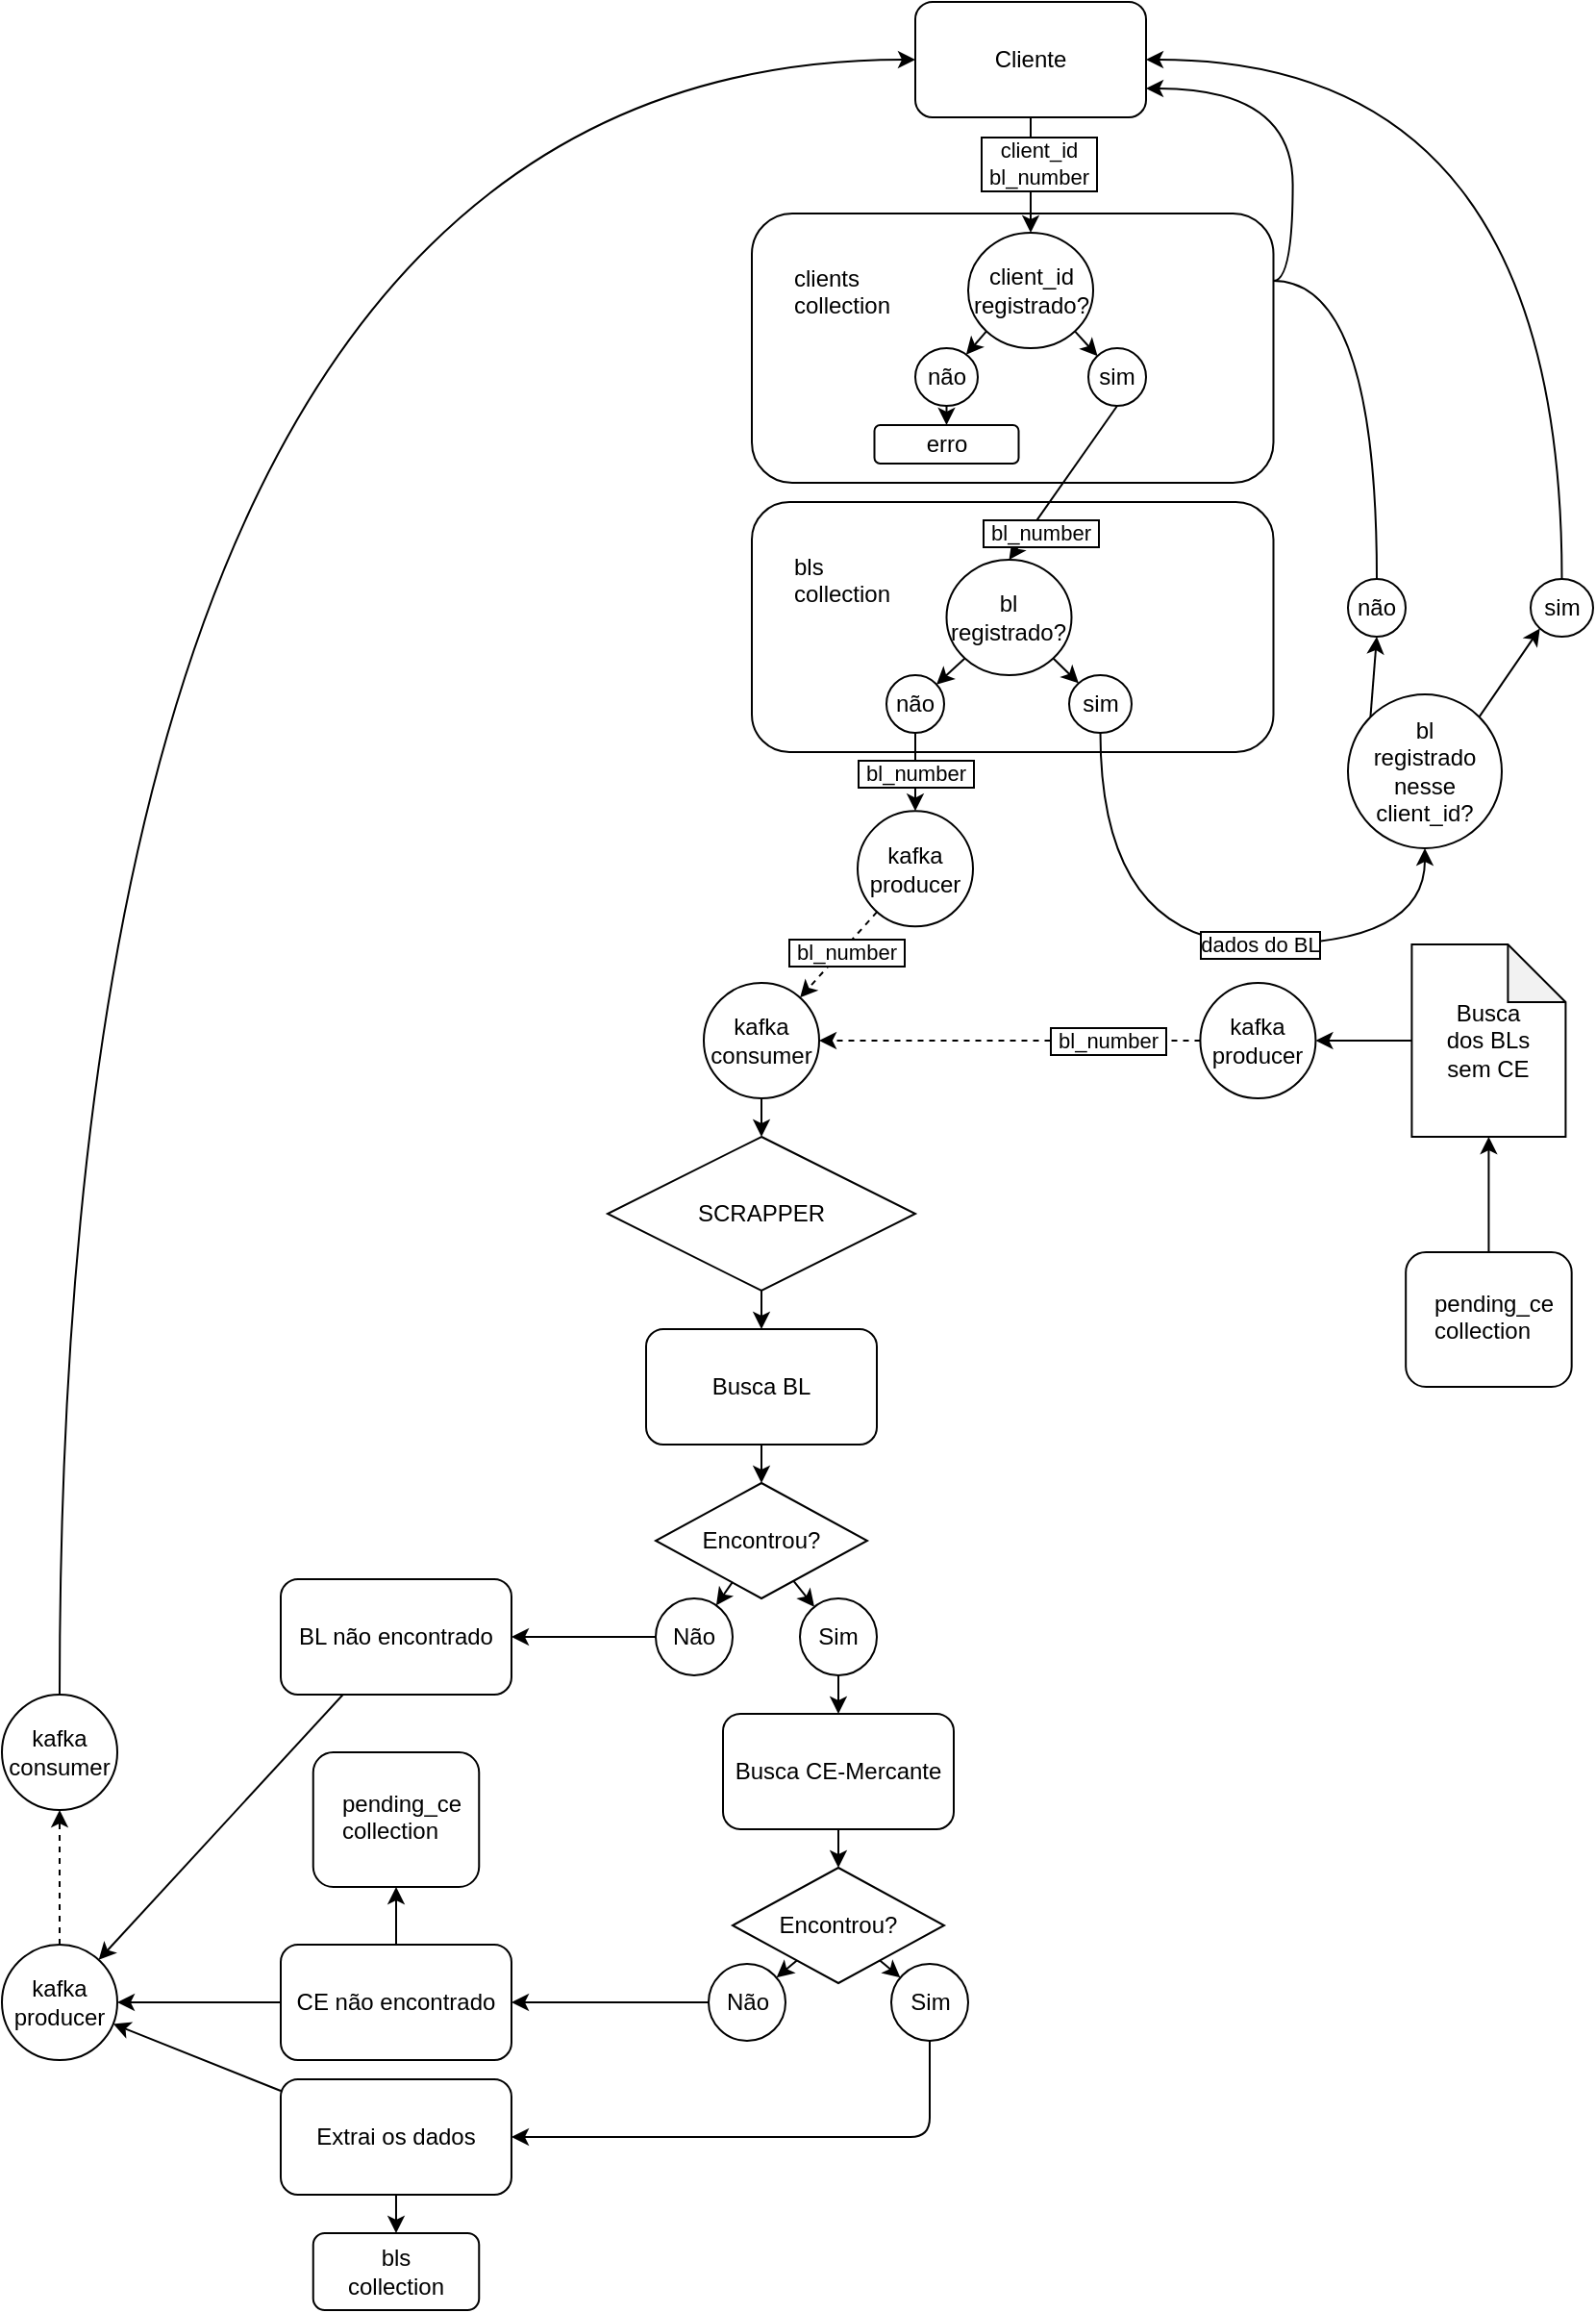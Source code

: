 <mxfile>
    <diagram name="Copy of Page-1" id="7S7ZBJ9ySoC9-WvlGlUs">
        <mxGraphModel dx="591" dy="1189" grid="1" gridSize="10" guides="1" tooltips="1" connect="1" arrows="1" fold="1" page="1" pageScale="1" pageWidth="1200" pageHeight="600" math="0" shadow="0">
            <root>
                <mxCell id="X3lQD7ppeOhbmtoVNuqv-0"/>
                <mxCell id="X3lQD7ppeOhbmtoVNuqv-1" parent="X3lQD7ppeOhbmtoVNuqv-0"/>
                <mxCell id="854GMBdDrOw68WeCmEgD-5" value="bls&lt;div&gt;collection&lt;/div&gt;" style="rounded=1;whiteSpace=wrap;html=1;align=left;verticalAlign=top;spacingTop=20;spacingLeft=20;" vertex="1" parent="X3lQD7ppeOhbmtoVNuqv-1">
                    <mxGeometry x="1260" y="-200" width="271.25" height="130" as="geometry"/>
                </mxCell>
                <mxCell id="J0EpWI8Ce76lYKAxE2-b-4" style="edgeStyle=orthogonalEdgeStyle;html=1;exitX=1;exitY=0.25;exitDx=0;exitDy=0;entryX=1;entryY=0.75;entryDx=0;entryDy=0;curved=1;" edge="1" parent="X3lQD7ppeOhbmtoVNuqv-1" source="854GMBdDrOw68WeCmEgD-3" target="X3lQD7ppeOhbmtoVNuqv-4">
                    <mxGeometry relative="1" as="geometry"/>
                </mxCell>
                <mxCell id="854GMBdDrOw68WeCmEgD-3" value="clients&lt;div&gt;collection&lt;/div&gt;" style="rounded=1;whiteSpace=wrap;html=1;align=left;verticalAlign=top;spacingTop=20;spacingLeft=20;" vertex="1" parent="X3lQD7ppeOhbmtoVNuqv-1">
                    <mxGeometry x="1260" y="-350" width="271.25" height="140" as="geometry"/>
                </mxCell>
                <mxCell id="X3lQD7ppeOhbmtoVNuqv-2" style="edgeStyle=none;html=1;exitX=0.5;exitY=1;exitDx=0;exitDy=0;entryX=0.5;entryY=0;entryDx=0;entryDy=0;" edge="1" parent="X3lQD7ppeOhbmtoVNuqv-1" source="X3lQD7ppeOhbmtoVNuqv-4" target="X3lQD7ppeOhbmtoVNuqv-10">
                    <mxGeometry relative="1" as="geometry">
                        <mxPoint x="1405" y="-370" as="targetPoint"/>
                    </mxGeometry>
                </mxCell>
                <mxCell id="X3lQD7ppeOhbmtoVNuqv-3" value="client_id&lt;br&gt;&lt;div style=&quot;text-align: left;&quot;&gt;&lt;span style=&quot;background-color: light-dark(#ffffff, var(--ge-dark-color, #121212));&quot;&gt;&amp;nbsp;bl_number&amp;nbsp;&lt;/span&gt;&lt;/div&gt;" style="edgeLabel;html=1;align=center;verticalAlign=middle;resizable=0;points=[];labelBorderColor=default;spacingTop=3;spacing=3;spacingLeft=0;textShadow=0;" vertex="1" connectable="0" parent="X3lQD7ppeOhbmtoVNuqv-2">
                    <mxGeometry x="-0.267" y="4" relative="1" as="geometry">
                        <mxPoint as="offset"/>
                    </mxGeometry>
                </mxCell>
                <mxCell id="X3lQD7ppeOhbmtoVNuqv-4" value="Cliente" style="rounded=1;whiteSpace=wrap;html=1;" vertex="1" parent="X3lQD7ppeOhbmtoVNuqv-1">
                    <mxGeometry x="1345" y="-460" width="120" height="60" as="geometry"/>
                </mxCell>
                <mxCell id="X3lQD7ppeOhbmtoVNuqv-8" style="edgeStyle=none;html=1;exitX=1;exitY=1;exitDx=0;exitDy=0;" edge="1" parent="X3lQD7ppeOhbmtoVNuqv-1" source="X3lQD7ppeOhbmtoVNuqv-10" target="X3lQD7ppeOhbmtoVNuqv-11">
                    <mxGeometry relative="1" as="geometry"/>
                </mxCell>
                <mxCell id="X3lQD7ppeOhbmtoVNuqv-9" style="edgeStyle=none;html=1;exitX=0;exitY=1;exitDx=0;exitDy=0;" edge="1" parent="X3lQD7ppeOhbmtoVNuqv-1" source="X3lQD7ppeOhbmtoVNuqv-10" target="X3lQD7ppeOhbmtoVNuqv-13">
                    <mxGeometry relative="1" as="geometry"/>
                </mxCell>
                <mxCell id="X3lQD7ppeOhbmtoVNuqv-10" value="client_id&lt;div&gt;registrado?&lt;/div&gt;" style="ellipse;whiteSpace=wrap;html=1;" vertex="1" parent="X3lQD7ppeOhbmtoVNuqv-1">
                    <mxGeometry x="1372.5" y="-340" width="65" height="60" as="geometry"/>
                </mxCell>
                <mxCell id="X3lQD7ppeOhbmtoVNuqv-11" value="sim" style="ellipse;whiteSpace=wrap;html=1;" vertex="1" parent="X3lQD7ppeOhbmtoVNuqv-1">
                    <mxGeometry x="1435" y="-280" width="30" height="30" as="geometry"/>
                </mxCell>
                <mxCell id="X3lQD7ppeOhbmtoVNuqv-12" style="edgeStyle=none;html=1;exitX=0.5;exitY=1;exitDx=0;exitDy=0;" edge="1" parent="X3lQD7ppeOhbmtoVNuqv-1" source="X3lQD7ppeOhbmtoVNuqv-13" target="X3lQD7ppeOhbmtoVNuqv-52">
                    <mxGeometry relative="1" as="geometry"/>
                </mxCell>
                <mxCell id="X3lQD7ppeOhbmtoVNuqv-13" value="não" style="ellipse;whiteSpace=wrap;html=1;" vertex="1" parent="X3lQD7ppeOhbmtoVNuqv-1">
                    <mxGeometry x="1345" y="-280" width="32.5" height="30" as="geometry"/>
                </mxCell>
                <mxCell id="X3lQD7ppeOhbmtoVNuqv-14" style="edgeStyle=none;html=1;exitX=0.5;exitY=1;exitDx=0;exitDy=0;entryX=0.5;entryY=0;entryDx=0;entryDy=0;" edge="1" parent="X3lQD7ppeOhbmtoVNuqv-1" source="X3lQD7ppeOhbmtoVNuqv-11" target="X3lQD7ppeOhbmtoVNuqv-21">
                    <mxGeometry relative="1" as="geometry">
                        <mxPoint x="1308.75" y="20" as="sourcePoint"/>
                        <mxPoint x="1308.75" y="100" as="targetPoint"/>
                    </mxGeometry>
                </mxCell>
                <mxCell id="X3lQD7ppeOhbmtoVNuqv-15" value="&lt;div&gt;&lt;span style=&quot;background-color: light-dark(#ffffff, var(--ge-dark-color, #121212));&quot;&gt;&amp;nbsp;bl_number&amp;nbsp;&lt;/span&gt;&lt;/div&gt;" style="edgeLabel;html=1;align=center;verticalAlign=middle;resizable=0;points=[];textShadow=0;labelBorderColor=default;" vertex="1" connectable="0" parent="X3lQD7ppeOhbmtoVNuqv-14">
                    <mxGeometry x="-0.175" y="-1" relative="1" as="geometry">
                        <mxPoint x="-16" y="33" as="offset"/>
                    </mxGeometry>
                </mxCell>
                <mxCell id="X3lQD7ppeOhbmtoVNuqv-19" style="edgeStyle=none;html=1;exitX=0;exitY=1;exitDx=0;exitDy=0;" edge="1" parent="X3lQD7ppeOhbmtoVNuqv-1" source="X3lQD7ppeOhbmtoVNuqv-21" target="X3lQD7ppeOhbmtoVNuqv-23">
                    <mxGeometry relative="1" as="geometry"/>
                </mxCell>
                <mxCell id="X3lQD7ppeOhbmtoVNuqv-20" style="edgeStyle=none;html=1;exitX=1;exitY=1;exitDx=0;exitDy=0;" edge="1" parent="X3lQD7ppeOhbmtoVNuqv-1" source="X3lQD7ppeOhbmtoVNuqv-21" target="X3lQD7ppeOhbmtoVNuqv-25">
                    <mxGeometry relative="1" as="geometry"/>
                </mxCell>
                <mxCell id="X3lQD7ppeOhbmtoVNuqv-21" value="bl&lt;div&gt;registrado?&lt;/div&gt;" style="ellipse;whiteSpace=wrap;html=1;" vertex="1" parent="X3lQD7ppeOhbmtoVNuqv-1">
                    <mxGeometry x="1361.25" y="-170" width="65" height="60" as="geometry"/>
                </mxCell>
                <mxCell id="X3lQD7ppeOhbmtoVNuqv-22" style="edgeStyle=none;html=1;exitX=0.5;exitY=1;exitDx=0;exitDy=0;" edge="1" parent="X3lQD7ppeOhbmtoVNuqv-1" target="X3lQD7ppeOhbmtoVNuqv-26" source="854GMBdDrOw68WeCmEgD-8">
                    <mxGeometry relative="1" as="geometry">
                        <mxPoint x="1250" y="220" as="targetPoint"/>
                        <mxPoint x="1270" y="180" as="sourcePoint"/>
                    </mxGeometry>
                </mxCell>
                <mxCell id="X3lQD7ppeOhbmtoVNuqv-23" value="não" style="ellipse;whiteSpace=wrap;html=1;" vertex="1" parent="X3lQD7ppeOhbmtoVNuqv-1">
                    <mxGeometry x="1330" y="-110" width="30" height="30" as="geometry"/>
                </mxCell>
                <mxCell id="854GMBdDrOw68WeCmEgD-12" style="edgeStyle=orthogonalEdgeStyle;html=1;exitX=0.5;exitY=1;exitDx=0;exitDy=0;entryX=0.5;entryY=1;entryDx=0;entryDy=0;curved=1;" edge="1" parent="X3lQD7ppeOhbmtoVNuqv-1" source="X3lQD7ppeOhbmtoVNuqv-25" target="X3lQD7ppeOhbmtoVNuqv-55">
                    <mxGeometry relative="1" as="geometry">
                        <Array as="points">
                            <mxPoint x="1441" y="30.0"/>
                            <mxPoint x="1610" y="30.0"/>
                        </Array>
                    </mxGeometry>
                </mxCell>
                <mxCell id="854GMBdDrOw68WeCmEgD-17" value="dados do BL" style="edgeLabel;html=1;align=center;verticalAlign=middle;resizable=0;points=[];labelBorderColor=default;" vertex="1" connectable="0" parent="854GMBdDrOw68WeCmEgD-12">
                    <mxGeometry x="-0.038" y="-1" relative="1" as="geometry">
                        <mxPoint x="34" y="-1" as="offset"/>
                    </mxGeometry>
                </mxCell>
                <mxCell id="X3lQD7ppeOhbmtoVNuqv-25" value="sim" style="ellipse;whiteSpace=wrap;html=1;" vertex="1" parent="X3lQD7ppeOhbmtoVNuqv-1">
                    <mxGeometry x="1425" y="-110" width="32.5" height="30" as="geometry"/>
                </mxCell>
                <mxCell id="854GMBdDrOw68WeCmEgD-20" style="edgeStyle=none;html=1;exitX=0.5;exitY=1;exitDx=0;exitDy=0;entryX=0.5;entryY=0;entryDx=0;entryDy=0;" edge="1" parent="X3lQD7ppeOhbmtoVNuqv-1" source="X3lQD7ppeOhbmtoVNuqv-26" target="X3lQD7ppeOhbmtoVNuqv-29">
                    <mxGeometry relative="1" as="geometry"/>
                </mxCell>
                <mxCell id="X3lQD7ppeOhbmtoVNuqv-26" value="SCRAPPER" style="rhombus;whiteSpace=wrap;html=1;" vertex="1" parent="X3lQD7ppeOhbmtoVNuqv-1">
                    <mxGeometry x="1185" y="130.0" width="160" height="80" as="geometry"/>
                </mxCell>
                <mxCell id="X3lQD7ppeOhbmtoVNuqv-28" style="edgeStyle=none;html=1;exitX=0.5;exitY=1;exitDx=0;exitDy=0;" edge="1" parent="X3lQD7ppeOhbmtoVNuqv-1" source="X3lQD7ppeOhbmtoVNuqv-29" target="X3lQD7ppeOhbmtoVNuqv-32">
                    <mxGeometry relative="1" as="geometry"/>
                </mxCell>
                <mxCell id="X3lQD7ppeOhbmtoVNuqv-29" value="Busca BL" style="rounded=1;whiteSpace=wrap;html=1;" vertex="1" parent="X3lQD7ppeOhbmtoVNuqv-1">
                    <mxGeometry x="1205" y="230" width="120" height="60" as="geometry"/>
                </mxCell>
                <mxCell id="854GMBdDrOw68WeCmEgD-24" style="edgeStyle=none;html=1;" edge="1" parent="X3lQD7ppeOhbmtoVNuqv-1" source="X3lQD7ppeOhbmtoVNuqv-32" target="X3lQD7ppeOhbmtoVNuqv-36">
                    <mxGeometry relative="1" as="geometry"/>
                </mxCell>
                <mxCell id="854GMBdDrOw68WeCmEgD-25" style="edgeStyle=none;html=1;" edge="1" parent="X3lQD7ppeOhbmtoVNuqv-1" source="X3lQD7ppeOhbmtoVNuqv-32" target="X3lQD7ppeOhbmtoVNuqv-34">
                    <mxGeometry relative="1" as="geometry"/>
                </mxCell>
                <mxCell id="X3lQD7ppeOhbmtoVNuqv-32" value="Encontrou?" style="rhombus;whiteSpace=wrap;html=1;" vertex="1" parent="X3lQD7ppeOhbmtoVNuqv-1">
                    <mxGeometry x="1210" y="310" width="110" height="60" as="geometry"/>
                </mxCell>
                <mxCell id="854GMBdDrOw68WeCmEgD-21" style="edgeStyle=none;html=1;exitX=0;exitY=0.5;exitDx=0;exitDy=0;entryX=1;entryY=0.5;entryDx=0;entryDy=0;" edge="1" parent="X3lQD7ppeOhbmtoVNuqv-1" source="X3lQD7ppeOhbmtoVNuqv-34" target="X3lQD7ppeOhbmtoVNuqv-38">
                    <mxGeometry relative="1" as="geometry"/>
                </mxCell>
                <mxCell id="X3lQD7ppeOhbmtoVNuqv-34" value="Não" style="ellipse;whiteSpace=wrap;html=1;" vertex="1" parent="X3lQD7ppeOhbmtoVNuqv-1">
                    <mxGeometry x="1210" y="370" width="40" height="40" as="geometry"/>
                </mxCell>
                <mxCell id="854GMBdDrOw68WeCmEgD-22" value="" style="edgeStyle=none;html=1;" edge="1" parent="X3lQD7ppeOhbmtoVNuqv-1" source="X3lQD7ppeOhbmtoVNuqv-36" target="X3lQD7ppeOhbmtoVNuqv-40">
                    <mxGeometry relative="1" as="geometry"/>
                </mxCell>
                <mxCell id="X3lQD7ppeOhbmtoVNuqv-36" value="Sim" style="ellipse;whiteSpace=wrap;html=1;" vertex="1" parent="X3lQD7ppeOhbmtoVNuqv-1">
                    <mxGeometry x="1285" y="370" width="40" height="40" as="geometry"/>
                </mxCell>
                <mxCell id="854GMBdDrOw68WeCmEgD-33" style="edgeStyle=none;html=1;" edge="1" parent="X3lQD7ppeOhbmtoVNuqv-1" source="X3lQD7ppeOhbmtoVNuqv-38" target="854GMBdDrOw68WeCmEgD-30">
                    <mxGeometry relative="1" as="geometry"/>
                </mxCell>
                <mxCell id="X3lQD7ppeOhbmtoVNuqv-38" value="BL não encontrado" style="rounded=1;whiteSpace=wrap;html=1;" vertex="1" parent="X3lQD7ppeOhbmtoVNuqv-1">
                    <mxGeometry x="1015" y="360" width="120" height="60" as="geometry"/>
                </mxCell>
                <mxCell id="X3lQD7ppeOhbmtoVNuqv-39" style="edgeStyle=none;html=1;exitX=0.5;exitY=1;exitDx=0;exitDy=0;entryX=0.5;entryY=0;entryDx=0;entryDy=0;" edge="1" parent="X3lQD7ppeOhbmtoVNuqv-1" source="X3lQD7ppeOhbmtoVNuqv-40" target="X3lQD7ppeOhbmtoVNuqv-43">
                    <mxGeometry relative="1" as="geometry"/>
                </mxCell>
                <mxCell id="X3lQD7ppeOhbmtoVNuqv-40" value="Busca CE-Mercante" style="rounded=1;whiteSpace=wrap;html=1;" vertex="1" parent="X3lQD7ppeOhbmtoVNuqv-1">
                    <mxGeometry x="1245" y="430.0" width="120" height="60" as="geometry"/>
                </mxCell>
                <mxCell id="854GMBdDrOw68WeCmEgD-26" style="edgeStyle=none;html=1;" edge="1" parent="X3lQD7ppeOhbmtoVNuqv-1" source="X3lQD7ppeOhbmtoVNuqv-43" target="X3lQD7ppeOhbmtoVNuqv-47">
                    <mxGeometry relative="1" as="geometry"/>
                </mxCell>
                <mxCell id="854GMBdDrOw68WeCmEgD-27" style="edgeStyle=none;html=1;" edge="1" parent="X3lQD7ppeOhbmtoVNuqv-1" source="X3lQD7ppeOhbmtoVNuqv-43" target="X3lQD7ppeOhbmtoVNuqv-45">
                    <mxGeometry relative="1" as="geometry"/>
                </mxCell>
                <mxCell id="X3lQD7ppeOhbmtoVNuqv-43" value="Encontrou?" style="rhombus;whiteSpace=wrap;html=1;" vertex="1" parent="X3lQD7ppeOhbmtoVNuqv-1">
                    <mxGeometry x="1250" y="510" width="110" height="60" as="geometry"/>
                </mxCell>
                <mxCell id="854GMBdDrOw68WeCmEgD-28" style="edgeStyle=none;html=1;exitX=0;exitY=0.5;exitDx=0;exitDy=0;entryX=1;entryY=0.5;entryDx=0;entryDy=0;" edge="1" parent="X3lQD7ppeOhbmtoVNuqv-1" source="X3lQD7ppeOhbmtoVNuqv-45" target="X3lQD7ppeOhbmtoVNuqv-49">
                    <mxGeometry relative="1" as="geometry"/>
                </mxCell>
                <mxCell id="X3lQD7ppeOhbmtoVNuqv-45" value="Não" style="ellipse;whiteSpace=wrap;html=1;" vertex="1" parent="X3lQD7ppeOhbmtoVNuqv-1">
                    <mxGeometry x="1237.5" y="560" width="40" height="40" as="geometry"/>
                </mxCell>
                <mxCell id="J0EpWI8Ce76lYKAxE2-b-2" style="edgeStyle=orthogonalEdgeStyle;html=1;exitX=0.5;exitY=1;exitDx=0;exitDy=0;entryX=1;entryY=0.5;entryDx=0;entryDy=0;" edge="1" parent="X3lQD7ppeOhbmtoVNuqv-1" source="X3lQD7ppeOhbmtoVNuqv-47" target="X3lQD7ppeOhbmtoVNuqv-51">
                    <mxGeometry relative="1" as="geometry"/>
                </mxCell>
                <mxCell id="X3lQD7ppeOhbmtoVNuqv-47" value="Sim" style="ellipse;whiteSpace=wrap;html=1;" vertex="1" parent="X3lQD7ppeOhbmtoVNuqv-1">
                    <mxGeometry x="1332.5" y="560" width="40" height="40" as="geometry"/>
                </mxCell>
                <mxCell id="854GMBdDrOw68WeCmEgD-32" style="edgeStyle=none;html=1;" edge="1" parent="X3lQD7ppeOhbmtoVNuqv-1" source="X3lQD7ppeOhbmtoVNuqv-49" target="854GMBdDrOw68WeCmEgD-30">
                    <mxGeometry relative="1" as="geometry"/>
                </mxCell>
                <mxCell id="854GMBdDrOw68WeCmEgD-40" style="edgeStyle=none;html=1;exitX=0.5;exitY=0;exitDx=0;exitDy=0;entryX=0.5;entryY=1;entryDx=0;entryDy=0;" edge="1" parent="X3lQD7ppeOhbmtoVNuqv-1" source="X3lQD7ppeOhbmtoVNuqv-49" target="854GMBdDrOw68WeCmEgD-39">
                    <mxGeometry relative="1" as="geometry"/>
                </mxCell>
                <mxCell id="X3lQD7ppeOhbmtoVNuqv-49" value="CE não encontrado" style="rounded=1;whiteSpace=wrap;html=1;" vertex="1" parent="X3lQD7ppeOhbmtoVNuqv-1">
                    <mxGeometry x="1015" y="550" width="120" height="60" as="geometry"/>
                </mxCell>
                <mxCell id="854GMBdDrOw68WeCmEgD-31" style="edgeStyle=none;html=1;" edge="1" parent="X3lQD7ppeOhbmtoVNuqv-1" source="X3lQD7ppeOhbmtoVNuqv-51" target="854GMBdDrOw68WeCmEgD-30">
                    <mxGeometry relative="1" as="geometry"/>
                </mxCell>
                <mxCell id="854GMBdDrOw68WeCmEgD-38" style="edgeStyle=none;html=1;exitX=0.5;exitY=1;exitDx=0;exitDy=0;" edge="1" parent="X3lQD7ppeOhbmtoVNuqv-1" source="X3lQD7ppeOhbmtoVNuqv-51" target="854GMBdDrOw68WeCmEgD-37">
                    <mxGeometry relative="1" as="geometry"/>
                </mxCell>
                <mxCell id="X3lQD7ppeOhbmtoVNuqv-51" value="Extrai os dados" style="rounded=1;whiteSpace=wrap;html=1;" vertex="1" parent="X3lQD7ppeOhbmtoVNuqv-1">
                    <mxGeometry x="1014.99" y="620" width="120" height="60" as="geometry"/>
                </mxCell>
                <mxCell id="X3lQD7ppeOhbmtoVNuqv-52" value="erro" style="rounded=1;whiteSpace=wrap;html=1;" vertex="1" parent="X3lQD7ppeOhbmtoVNuqv-1">
                    <mxGeometry x="1323.75" y="-240" width="75" height="20" as="geometry"/>
                </mxCell>
                <mxCell id="X3lQD7ppeOhbmtoVNuqv-53" style="edgeStyle=none;html=1;exitX=0;exitY=0;exitDx=0;exitDy=0;entryX=0.5;entryY=1;entryDx=0;entryDy=0;" edge="1" parent="X3lQD7ppeOhbmtoVNuqv-1" source="X3lQD7ppeOhbmtoVNuqv-55" target="X3lQD7ppeOhbmtoVNuqv-57">
                    <mxGeometry relative="1" as="geometry"/>
                </mxCell>
                <mxCell id="X3lQD7ppeOhbmtoVNuqv-54" style="edgeStyle=none;html=1;exitX=1;exitY=0;exitDx=0;exitDy=0;entryX=0;entryY=1;entryDx=0;entryDy=0;" edge="1" parent="X3lQD7ppeOhbmtoVNuqv-1" source="X3lQD7ppeOhbmtoVNuqv-55" target="X3lQD7ppeOhbmtoVNuqv-59">
                    <mxGeometry relative="1" as="geometry"/>
                </mxCell>
                <mxCell id="X3lQD7ppeOhbmtoVNuqv-55" value="bl&lt;div&gt;registrado&lt;/div&gt;&lt;div&gt;nesse client_id?&lt;/div&gt;" style="ellipse;whiteSpace=wrap;html=1;verticalAlign=middle;" vertex="1" parent="X3lQD7ppeOhbmtoVNuqv-1">
                    <mxGeometry x="1570" y="-100" width="80" height="80" as="geometry"/>
                </mxCell>
                <mxCell id="854GMBdDrOw68WeCmEgD-13" style="edgeStyle=orthogonalEdgeStyle;html=1;exitX=0.5;exitY=0;exitDx=0;exitDy=0;entryX=1;entryY=0.25;entryDx=0;entryDy=0;curved=1;endArrow=none;endFill=0;" edge="1" parent="X3lQD7ppeOhbmtoVNuqv-1" source="X3lQD7ppeOhbmtoVNuqv-57" target="854GMBdDrOw68WeCmEgD-3">
                    <mxGeometry relative="1" as="geometry"/>
                </mxCell>
                <mxCell id="X3lQD7ppeOhbmtoVNuqv-57" value="não" style="ellipse;whiteSpace=wrap;html=1;" vertex="1" parent="X3lQD7ppeOhbmtoVNuqv-1">
                    <mxGeometry x="1570" y="-160" width="30" height="30" as="geometry"/>
                </mxCell>
                <mxCell id="X3lQD7ppeOhbmtoVNuqv-58" style="edgeStyle=orthogonalEdgeStyle;html=1;exitX=0.5;exitY=0;exitDx=0;exitDy=0;entryX=1;entryY=0.5;entryDx=0;entryDy=0;curved=1;" edge="1" parent="X3lQD7ppeOhbmtoVNuqv-1" source="X3lQD7ppeOhbmtoVNuqv-59" target="X3lQD7ppeOhbmtoVNuqv-4">
                    <mxGeometry relative="1" as="geometry"/>
                </mxCell>
                <mxCell id="X3lQD7ppeOhbmtoVNuqv-59" value="sim" style="ellipse;whiteSpace=wrap;html=1;" vertex="1" parent="X3lQD7ppeOhbmtoVNuqv-1">
                    <mxGeometry x="1665" y="-160" width="32.5" height="30" as="geometry"/>
                </mxCell>
                <mxCell id="854GMBdDrOw68WeCmEgD-7" value="" style="edgeStyle=none;html=1;exitX=0.5;exitY=1;exitDx=0;exitDy=0;" edge="1" parent="X3lQD7ppeOhbmtoVNuqv-1" source="X3lQD7ppeOhbmtoVNuqv-23" target="854GMBdDrOw68WeCmEgD-6">
                    <mxGeometry relative="1" as="geometry">
                        <mxPoint x="1240" y="275" as="targetPoint"/>
                        <mxPoint x="1345" y="-80" as="sourcePoint"/>
                    </mxGeometry>
                </mxCell>
                <mxCell id="854GMBdDrOw68WeCmEgD-18" value="&amp;nbsp;bl_number&amp;nbsp;" style="edgeLabel;html=1;align=center;verticalAlign=middle;resizable=0;points=[];labelBorderColor=default;" vertex="1" connectable="0" parent="854GMBdDrOw68WeCmEgD-7">
                    <mxGeometry x="-0.52" y="2" relative="1" as="geometry">
                        <mxPoint x="-2" y="11" as="offset"/>
                    </mxGeometry>
                </mxCell>
                <mxCell id="854GMBdDrOw68WeCmEgD-11" style="edgeStyle=none;html=1;dashed=1;" edge="1" parent="X3lQD7ppeOhbmtoVNuqv-1" source="854GMBdDrOw68WeCmEgD-6" target="854GMBdDrOw68WeCmEgD-8">
                    <mxGeometry relative="1" as="geometry"/>
                </mxCell>
                <mxCell id="854GMBdDrOw68WeCmEgD-19" value="&amp;nbsp;bl_number&amp;nbsp;" style="edgeLabel;html=1;align=center;verticalAlign=middle;resizable=0;points=[];labelBorderColor=default;" vertex="1" connectable="0" parent="854GMBdDrOw68WeCmEgD-11">
                    <mxGeometry x="-0.115" y="2" relative="1" as="geometry">
                        <mxPoint as="offset"/>
                    </mxGeometry>
                </mxCell>
                <mxCell id="854GMBdDrOw68WeCmEgD-6" value="kafka&lt;div&gt;producer&lt;/div&gt;" style="ellipse;whiteSpace=wrap;html=1;" vertex="1" parent="X3lQD7ppeOhbmtoVNuqv-1">
                    <mxGeometry x="1315" y="-39.33" width="60" height="60" as="geometry"/>
                </mxCell>
                <mxCell id="854GMBdDrOw68WeCmEgD-8" value="kafka&lt;div&gt;consumer&lt;/div&gt;" style="ellipse;whiteSpace=wrap;html=1;" vertex="1" parent="X3lQD7ppeOhbmtoVNuqv-1">
                    <mxGeometry x="1235" y="50" width="60" height="60" as="geometry"/>
                </mxCell>
                <mxCell id="854GMBdDrOw68WeCmEgD-36" style="edgeStyle=none;html=1;dashed=1;" edge="1" parent="X3lQD7ppeOhbmtoVNuqv-1" source="854GMBdDrOw68WeCmEgD-30" target="854GMBdDrOw68WeCmEgD-34">
                    <mxGeometry relative="1" as="geometry"/>
                </mxCell>
                <mxCell id="854GMBdDrOw68WeCmEgD-30" value="kafka&lt;div&gt;producer&lt;/div&gt;" style="ellipse;whiteSpace=wrap;html=1;" vertex="1" parent="X3lQD7ppeOhbmtoVNuqv-1">
                    <mxGeometry x="870" y="550" width="60" height="60" as="geometry"/>
                </mxCell>
                <mxCell id="J0EpWI8Ce76lYKAxE2-b-3" style="edgeStyle=orthogonalEdgeStyle;html=1;exitX=0.5;exitY=0;exitDx=0;exitDy=0;entryX=0;entryY=0.5;entryDx=0;entryDy=0;curved=1;" edge="1" parent="X3lQD7ppeOhbmtoVNuqv-1" source="854GMBdDrOw68WeCmEgD-34" target="X3lQD7ppeOhbmtoVNuqv-4">
                    <mxGeometry relative="1" as="geometry"/>
                </mxCell>
                <mxCell id="854GMBdDrOw68WeCmEgD-34" value="kafka&lt;div&gt;consumer&lt;/div&gt;" style="ellipse;whiteSpace=wrap;html=1;" vertex="1" parent="X3lQD7ppeOhbmtoVNuqv-1">
                    <mxGeometry x="870" y="420.0" width="60" height="60" as="geometry"/>
                </mxCell>
                <mxCell id="854GMBdDrOw68WeCmEgD-37" value="bls&lt;div&gt;collection&lt;/div&gt;" style="rounded=1;whiteSpace=wrap;html=1;align=center;verticalAlign=middle;spacingTop=0;spacingLeft=0;spacing=0;" vertex="1" parent="X3lQD7ppeOhbmtoVNuqv-1">
                    <mxGeometry x="1031.88" y="700" width="86.25" height="40" as="geometry"/>
                </mxCell>
                <mxCell id="854GMBdDrOw68WeCmEgD-39" value="pending_ce&lt;div&gt;collection&lt;/div&gt;" style="rounded=1;whiteSpace=wrap;html=1;align=left;verticalAlign=top;spacingTop=0;spacingLeft=0;spacing=15;" vertex="1" parent="X3lQD7ppeOhbmtoVNuqv-1">
                    <mxGeometry x="1031.88" y="450" width="86.25" height="70" as="geometry"/>
                </mxCell>
                <mxCell id="854GMBdDrOw68WeCmEgD-41" value="pending_ce&lt;div&gt;collection&lt;/div&gt;" style="rounded=1;whiteSpace=wrap;html=1;align=left;verticalAlign=top;spacingTop=0;spacingLeft=0;spacing=15;" vertex="1" parent="X3lQD7ppeOhbmtoVNuqv-1">
                    <mxGeometry x="1600.09" y="190" width="86.25" height="70" as="geometry"/>
                </mxCell>
                <mxCell id="854GMBdDrOw68WeCmEgD-45" value="" style="edgeStyle=none;html=1;" edge="1" parent="X3lQD7ppeOhbmtoVNuqv-1" source="854GMBdDrOw68WeCmEgD-42" target="854GMBdDrOw68WeCmEgD-44">
                    <mxGeometry relative="1" as="geometry"/>
                </mxCell>
                <mxCell id="854GMBdDrOw68WeCmEgD-42" value="Busca&lt;div&gt;dos BLs&lt;/div&gt;&lt;div&gt;sem CE&lt;/div&gt;" style="shape=note;whiteSpace=wrap;html=1;backgroundOutline=1;darkOpacity=0.05;" vertex="1" parent="X3lQD7ppeOhbmtoVNuqv-1">
                    <mxGeometry x="1603.21" y="30" width="80" height="100" as="geometry"/>
                </mxCell>
                <mxCell id="854GMBdDrOw68WeCmEgD-43" style="edgeStyle=none;html=1;exitX=0.5;exitY=0;exitDx=0;exitDy=0;entryX=0.5;entryY=1;entryDx=0;entryDy=0;entryPerimeter=0;" edge="1" parent="X3lQD7ppeOhbmtoVNuqv-1" source="854GMBdDrOw68WeCmEgD-41" target="854GMBdDrOw68WeCmEgD-42">
                    <mxGeometry relative="1" as="geometry"/>
                </mxCell>
                <mxCell id="854GMBdDrOw68WeCmEgD-46" style="edgeStyle=none;html=1;entryX=1;entryY=0.5;entryDx=0;entryDy=0;dashed=1;" edge="1" parent="X3lQD7ppeOhbmtoVNuqv-1" target="854GMBdDrOw68WeCmEgD-8">
                    <mxGeometry relative="1" as="geometry">
                        <mxPoint x="1541.25" y="80" as="sourcePoint"/>
                    </mxGeometry>
                </mxCell>
                <mxCell id="854GMBdDrOw68WeCmEgD-47" value="&amp;nbsp;bl_number&amp;nbsp;" style="edgeLabel;html=1;align=center;verticalAlign=middle;resizable=0;points=[];labelBorderColor=default;" vertex="1" connectable="0" parent="854GMBdDrOw68WeCmEgD-46">
                    <mxGeometry x="-0.21" y="5" relative="1" as="geometry">
                        <mxPoint x="1" y="-5" as="offset"/>
                    </mxGeometry>
                </mxCell>
                <mxCell id="854GMBdDrOw68WeCmEgD-44" value="kafka&lt;div&gt;producer&lt;/div&gt;" style="ellipse;whiteSpace=wrap;html=1;" vertex="1" parent="X3lQD7ppeOhbmtoVNuqv-1">
                    <mxGeometry x="1493.21" y="50" width="60" height="60" as="geometry"/>
                </mxCell>
            </root>
        </mxGraphModel>
    </diagram>
    <diagram id="10a4z5U91FYEix-obVRC" name="Page-1">
        <mxGraphModel dx="862" dy="1300" grid="1" gridSize="10" guides="1" tooltips="1" connect="1" arrows="1" fold="1" page="1" pageScale="1" pageWidth="1200" pageHeight="600" math="0" shadow="0">
            <root>
                <mxCell id="0"/>
                <mxCell id="1" parent="0"/>
                <mxCell id="99" style="edgeStyle=none;html=1;exitX=0.5;exitY=1;exitDx=0;exitDy=0;entryX=0.5;entryY=0;entryDx=0;entryDy=0;" parent="1" source="101" target="103" edge="1">
                    <mxGeometry relative="1" as="geometry"/>
                </mxCell>
                <mxCell id="100" value="client_id&lt;br&gt;&lt;div style=&quot;text-align: left;&quot;&gt;&lt;span style=&quot;background-color: light-dark(#ffffff, var(--ge-dark-color, #121212));&quot;&gt;bl&lt;/span&gt;&lt;/div&gt;" style="edgeLabel;html=1;align=center;verticalAlign=middle;resizable=0;points=[];labelBorderColor=default;spacingTop=2;spacing=2;spacingLeft=0;textShadow=0;" parent="99" vertex="1" connectable="0">
                    <mxGeometry x="-0.267" y="4" relative="1" as="geometry">
                        <mxPoint as="offset"/>
                    </mxGeometry>
                </mxCell>
                <mxCell id="101" value="Cliente" style="rounded=1;whiteSpace=wrap;html=1;" parent="1" vertex="1">
                    <mxGeometry x="1345" y="-490" width="120" height="60" as="geometry"/>
                </mxCell>
                <mxCell id="102" value="" style="edgeStyle=none;html=1;" parent="1" source="103" target="106" edge="1">
                    <mxGeometry relative="1" as="geometry"/>
                </mxCell>
                <mxCell id="DaeQxau02i5TYawQlhRB-202" style="edgeStyle=orthogonalEdgeStyle;html=1;exitX=1;exitY=0.5;exitDx=0;exitDy=0;entryX=1;entryY=0.75;entryDx=0;entryDy=0;curved=1;" parent="1" source="103" target="101" edge="1">
                    <mxGeometry relative="1" as="geometry">
                        <Array as="points">
                            <mxPoint x="1540" y="-330"/>
                            <mxPoint x="1540" y="-445"/>
                        </Array>
                    </mxGeometry>
                </mxCell>
                <mxCell id="103" value="DATABASE&lt;br&gt;clients collection" style="rhombus;whiteSpace=wrap;html=1;" parent="1" vertex="1">
                    <mxGeometry x="1325" y="-370" width="160" height="80" as="geometry"/>
                </mxCell>
                <mxCell id="DaeQxau02i5TYawQlhRB-196" style="edgeStyle=none;html=1;exitX=1;exitY=1;exitDx=0;exitDy=0;" parent="1" source="106" target="108" edge="1">
                    <mxGeometry relative="1" as="geometry"/>
                </mxCell>
                <mxCell id="DaeQxau02i5TYawQlhRB-197" style="edgeStyle=none;html=1;exitX=0;exitY=1;exitDx=0;exitDy=0;" parent="1" source="106" target="113" edge="1">
                    <mxGeometry relative="1" as="geometry"/>
                </mxCell>
                <mxCell id="106" value="client_id&lt;div&gt;registrado?&lt;/div&gt;" style="ellipse;whiteSpace=wrap;html=1;" parent="1" vertex="1">
                    <mxGeometry x="1372.5" y="-260" width="65" height="60" as="geometry"/>
                </mxCell>
                <mxCell id="108" value="sim" style="ellipse;whiteSpace=wrap;html=1;" parent="1" vertex="1">
                    <mxGeometry x="1435" y="-180" width="30" height="30" as="geometry"/>
                </mxCell>
                <mxCell id="DaeQxau02i5TYawQlhRB-199" style="edgeStyle=none;html=1;exitX=0.5;exitY=1;exitDx=0;exitDy=0;" parent="1" source="113" target="DaeQxau02i5TYawQlhRB-179" edge="1">
                    <mxGeometry relative="1" as="geometry"/>
                </mxCell>
                <mxCell id="113" value="não" style="ellipse;whiteSpace=wrap;html=1;" parent="1" vertex="1">
                    <mxGeometry x="1345" y="-180" width="32.5" height="30" as="geometry"/>
                </mxCell>
                <mxCell id="125" style="edgeStyle=none;html=1;exitX=0.5;exitY=1;exitDx=0;exitDy=0;entryX=0.5;entryY=0;entryDx=0;entryDy=0;" parent="1" source="108" target="123" edge="1">
                    <mxGeometry relative="1" as="geometry">
                        <mxPoint x="1308.75" y="20" as="sourcePoint"/>
                    </mxGeometry>
                </mxCell>
                <mxCell id="126" value="BL" style="edgeLabel;html=1;align=center;verticalAlign=middle;resizable=0;points=[];textShadow=0;labelBorderColor=default;" parent="125" vertex="1" connectable="0">
                    <mxGeometry x="-0.175" y="-1" relative="1" as="geometry">
                        <mxPoint x="-51" y="88" as="offset"/>
                    </mxGeometry>
                </mxCell>
                <mxCell id="135" value="" style="edgeStyle=none;html=1;" parent="1" source="123" target="132" edge="1">
                    <mxGeometry relative="1" as="geometry"/>
                </mxCell>
                <mxCell id="DaeQxau02i5TYawQlhRB-188" style="edgeStyle=orthogonalEdgeStyle;html=1;exitX=1;exitY=0.5;exitDx=0;exitDy=0;entryX=0.5;entryY=1;entryDx=0;entryDy=0;curved=1;" parent="1" source="123" target="DaeQxau02i5TYawQlhRB-185" edge="1">
                    <mxGeometry relative="1" as="geometry"/>
                </mxCell>
                <mxCell id="123" value="DATABASE&lt;br&gt;bls collection" style="rhombus;whiteSpace=wrap;html=1;" parent="1" vertex="1">
                    <mxGeometry x="1228.75" y="100" width="160" height="80" as="geometry"/>
                </mxCell>
                <mxCell id="130" style="edgeStyle=none;html=1;exitX=0;exitY=1;exitDx=0;exitDy=0;" parent="1" source="132" target="133" edge="1">
                    <mxGeometry relative="1" as="geometry"/>
                </mxCell>
                <mxCell id="131" style="edgeStyle=none;html=1;exitX=1;exitY=1;exitDx=0;exitDy=0;" parent="1" source="132" target="134" edge="1">
                    <mxGeometry relative="1" as="geometry"/>
                </mxCell>
                <mxCell id="132" value="bl&lt;div&gt;registrado?&lt;/div&gt;" style="ellipse;whiteSpace=wrap;html=1;" parent="1" vertex="1">
                    <mxGeometry x="1276.25" y="220" width="65" height="60" as="geometry"/>
                </mxCell>
                <mxCell id="138" style="edgeStyle=none;html=1;" parent="1" target="140" edge="1">
                    <mxGeometry relative="1" as="geometry">
                        <mxPoint x="1240" y="380" as="targetPoint"/>
                        <mxPoint x="1260" y="340" as="sourcePoint"/>
                    </mxGeometry>
                </mxCell>
                <mxCell id="133" value="não" style="ellipse;whiteSpace=wrap;html=1;" parent="1" vertex="1">
                    <mxGeometry x="1245" y="310" width="30" height="30" as="geometry"/>
                </mxCell>
                <mxCell id="175" style="edgeStyle=orthogonalEdgeStyle;html=1;exitX=1;exitY=0.5;exitDx=0;exitDy=0;entryX=1;entryY=0.5;entryDx=0;entryDy=0;curved=1;endArrow=none;endFill=0;" parent="1" source="134" target="123" edge="1">
                    <mxGeometry relative="1" as="geometry">
                        <Array as="points">
                            <mxPoint x="1470" y="325"/>
                            <mxPoint x="1470" y="140"/>
                        </Array>
                    </mxGeometry>
                </mxCell>
                <mxCell id="134" value="sim" style="ellipse;whiteSpace=wrap;html=1;" parent="1" vertex="1">
                    <mxGeometry x="1340" y="310" width="32.5" height="30" as="geometry"/>
                </mxCell>
                <mxCell id="140" value="SCRAPPER" style="rhombus;whiteSpace=wrap;html=1;" parent="1" vertex="1">
                    <mxGeometry x="1150" y="380" width="160" height="80" as="geometry"/>
                </mxCell>
                <mxCell id="141" style="edgeStyle=none;html=1;exitX=0.5;exitY=1;exitDx=0;exitDy=0;entryX=0.5;entryY=0;entryDx=0;entryDy=0;" parent="1" target="143" edge="1">
                    <mxGeometry relative="1" as="geometry">
                        <mxPoint x="1230" y="460" as="sourcePoint"/>
                    </mxGeometry>
                </mxCell>
                <mxCell id="142" style="edgeStyle=none;html=1;exitX=0.5;exitY=1;exitDx=0;exitDy=0;" parent="1" source="143" target="146" edge="1">
                    <mxGeometry relative="1" as="geometry"/>
                </mxCell>
                <mxCell id="143" value="Busca BL" style="rounded=1;whiteSpace=wrap;html=1;" parent="1" vertex="1">
                    <mxGeometry x="1170" y="500" width="120" height="60" as="geometry"/>
                </mxCell>
                <mxCell id="144" style="edgeStyle=none;html=1;exitX=0;exitY=1;exitDx=0;exitDy=0;entryX=0.5;entryY=0;entryDx=0;entryDy=0;" parent="1" source="146" target="148" edge="1">
                    <mxGeometry relative="1" as="geometry"/>
                </mxCell>
                <mxCell id="145" style="edgeStyle=none;html=1;exitX=1;exitY=1;exitDx=0;exitDy=0;entryX=0.5;entryY=0;entryDx=0;entryDy=0;" parent="1" source="146" target="150" edge="1">
                    <mxGeometry relative="1" as="geometry"/>
                </mxCell>
                <mxCell id="146" value="Encontrou?" style="rhombus;whiteSpace=wrap;html=1;" parent="1" vertex="1">
                    <mxGeometry x="1175" y="590" width="110" height="60" as="geometry"/>
                </mxCell>
                <mxCell id="147" value="" style="edgeStyle=none;html=1;" parent="1" source="148" target="153" edge="1">
                    <mxGeometry relative="1" as="geometry"/>
                </mxCell>
                <mxCell id="148" value="Sim" style="ellipse;whiteSpace=wrap;html=1;" parent="1" vertex="1">
                    <mxGeometry x="1160" y="670" width="40" height="40" as="geometry"/>
                </mxCell>
                <mxCell id="149" style="edgeStyle=none;html=1;exitX=1;exitY=0.5;exitDx=0;exitDy=0;" parent="1" source="150" edge="1">
                    <mxGeometry relative="1" as="geometry">
                        <mxPoint x="1400" y="690" as="targetPoint"/>
                    </mxGeometry>
                </mxCell>
                <mxCell id="150" value="Não" style="ellipse;whiteSpace=wrap;html=1;" parent="1" vertex="1">
                    <mxGeometry x="1260" y="670" width="40" height="40" as="geometry"/>
                </mxCell>
                <mxCell id="DaeQxau02i5TYawQlhRB-194" style="edgeStyle=orthogonalEdgeStyle;html=1;exitX=1;exitY=0.5;exitDx=0;exitDy=0;entryX=1;entryY=0.25;entryDx=0;entryDy=0;curved=1;" parent="1" source="151" target="101" edge="1">
                    <mxGeometry relative="1" as="geometry">
                        <Array as="points">
                            <mxPoint x="1750" y="690"/>
                            <mxPoint x="1750" y="-475"/>
                        </Array>
                    </mxGeometry>
                </mxCell>
                <mxCell id="151" value="BL não encontrado" style="rounded=1;whiteSpace=wrap;html=1;" parent="1" vertex="1">
                    <mxGeometry x="1400" y="660" width="120" height="60" as="geometry"/>
                </mxCell>
                <mxCell id="152" style="edgeStyle=none;html=1;exitX=0.5;exitY=1;exitDx=0;exitDy=0;entryX=0.5;entryY=0;entryDx=0;entryDy=0;" parent="1" source="153" target="156" edge="1">
                    <mxGeometry relative="1" as="geometry"/>
                </mxCell>
                <mxCell id="153" value="Busca CE-Mercante" style="rounded=1;whiteSpace=wrap;html=1;" parent="1" vertex="1">
                    <mxGeometry x="1120" y="740" width="120" height="60" as="geometry"/>
                </mxCell>
                <mxCell id="154" style="edgeStyle=none;html=1;exitX=0;exitY=1;exitDx=0;exitDy=0;entryX=0.5;entryY=0;entryDx=0;entryDy=0;" parent="1" source="156" target="158" edge="1">
                    <mxGeometry relative="1" as="geometry"/>
                </mxCell>
                <mxCell id="155" style="edgeStyle=none;html=1;exitX=1;exitY=1;exitDx=0;exitDy=0;entryX=0.5;entryY=0;entryDx=0;entryDy=0;" parent="1" source="156" target="160" edge="1">
                    <mxGeometry relative="1" as="geometry"/>
                </mxCell>
                <mxCell id="156" value="Encontrou?" style="rhombus;whiteSpace=wrap;html=1;" parent="1" vertex="1">
                    <mxGeometry x="1125" y="830" width="110" height="60" as="geometry"/>
                </mxCell>
                <mxCell id="157" style="edgeStyle=none;html=1;exitX=0.5;exitY=1;exitDx=0;exitDy=0;" parent="1" source="158" target="162" edge="1">
                    <mxGeometry relative="1" as="geometry"/>
                </mxCell>
                <mxCell id="158" value="Sim" style="ellipse;whiteSpace=wrap;html=1;" parent="1" vertex="1">
                    <mxGeometry x="1110" y="970" width="40" height="40" as="geometry"/>
                </mxCell>
                <mxCell id="159" style="edgeStyle=none;html=1;exitX=1;exitY=0.5;exitDx=0;exitDy=0;entryX=0;entryY=0.5;entryDx=0;entryDy=0;" parent="1" source="160" target="161" edge="1">
                    <mxGeometry relative="1" as="geometry"/>
                </mxCell>
                <mxCell id="160" value="Não" style="ellipse;whiteSpace=wrap;html=1;" parent="1" vertex="1">
                    <mxGeometry x="1210" y="910" width="40" height="40" as="geometry"/>
                </mxCell>
                <mxCell id="177" style="edgeStyle=orthogonalEdgeStyle;html=1;exitX=1;exitY=0.5;exitDx=0;exitDy=0;entryX=0.5;entryY=1;entryDx=0;entryDy=0;curved=1;" parent="1" source="161" target="176" edge="1">
                    <mxGeometry relative="1" as="geometry"/>
                </mxCell>
                <mxCell id="161" value="CE não encontrado" style="rounded=1;whiteSpace=wrap;html=1;" parent="1" vertex="1">
                    <mxGeometry x="1400" y="900" width="120" height="60" as="geometry"/>
                </mxCell>
                <mxCell id="178" style="edgeStyle=orthogonalEdgeStyle;html=1;exitX=1;exitY=0.5;exitDx=0;exitDy=0;entryX=1;entryY=1;entryDx=0;entryDy=0;curved=1;" parent="1" source="162" target="176" edge="1">
                    <mxGeometry relative="1" as="geometry">
                        <Array as="points">
                            <mxPoint x="1970" y="1080"/>
                        </Array>
                    </mxGeometry>
                </mxCell>
                <mxCell id="162" value="Extrai os dados" style="rounded=1;whiteSpace=wrap;html=1;" parent="1" vertex="1">
                    <mxGeometry x="1070" y="1050" width="120" height="60" as="geometry"/>
                </mxCell>
                <mxCell id="DaeQxau02i5TYawQlhRB-179" value="erro" style="rounded=1;whiteSpace=wrap;html=1;" parent="1" vertex="1">
                    <mxGeometry x="1290" y="-120" width="75" height="20" as="geometry"/>
                </mxCell>
                <mxCell id="DaeQxau02i5TYawQlhRB-189" style="edgeStyle=none;html=1;exitX=0;exitY=0;exitDx=0;exitDy=0;entryX=0.5;entryY=1;entryDx=0;entryDy=0;" parent="1" source="DaeQxau02i5TYawQlhRB-185" target="DaeQxau02i5TYawQlhRB-186" edge="1">
                    <mxGeometry relative="1" as="geometry"/>
                </mxCell>
                <mxCell id="DaeQxau02i5TYawQlhRB-190" style="edgeStyle=none;html=1;exitX=1;exitY=0;exitDx=0;exitDy=0;entryX=0;entryY=1;entryDx=0;entryDy=0;" parent="1" source="DaeQxau02i5TYawQlhRB-185" target="DaeQxau02i5TYawQlhRB-187" edge="1">
                    <mxGeometry relative="1" as="geometry"/>
                </mxCell>
                <mxCell id="DaeQxau02i5TYawQlhRB-185" value="bl&lt;div&gt;registrado&lt;/div&gt;&lt;div&gt;nesse client_id?&lt;/div&gt;" style="ellipse;whiteSpace=wrap;html=1;verticalAlign=middle;" parent="1" vertex="1">
                    <mxGeometry x="1570" y="-20" width="80" height="80" as="geometry"/>
                </mxCell>
                <mxCell id="DaeQxau02i5TYawQlhRB-201" style="edgeStyle=orthogonalEdgeStyle;html=1;exitX=0.5;exitY=0;exitDx=0;exitDy=0;entryX=1;entryY=0.5;entryDx=0;entryDy=0;curved=1;endArrow=none;endFill=0;" parent="1" source="DaeQxau02i5TYawQlhRB-186" target="103" edge="1">
                    <mxGeometry relative="1" as="geometry"/>
                </mxCell>
                <mxCell id="DaeQxau02i5TYawQlhRB-186" value="não" style="ellipse;whiteSpace=wrap;html=1;" parent="1" vertex="1">
                    <mxGeometry x="1570" y="-80" width="30" height="30" as="geometry"/>
                </mxCell>
                <mxCell id="DaeQxau02i5TYawQlhRB-200" style="edgeStyle=orthogonalEdgeStyle;html=1;exitX=0.5;exitY=0;exitDx=0;exitDy=0;entryX=1;entryY=0.5;entryDx=0;entryDy=0;curved=1;" parent="1" source="DaeQxau02i5TYawQlhRB-187" target="101" edge="1">
                    <mxGeometry relative="1" as="geometry"/>
                </mxCell>
                <mxCell id="DaeQxau02i5TYawQlhRB-187" value="sim" style="ellipse;whiteSpace=wrap;html=1;" parent="1" vertex="1">
                    <mxGeometry x="1665" y="-80" width="32.5" height="30" as="geometry"/>
                </mxCell>
                <mxCell id="176" value="DATABASE&lt;br&gt;bls collection" style="rhombus;whiteSpace=wrap;html=1;" parent="1" vertex="1">
                    <mxGeometry x="1850" y="100" width="160" height="80" as="geometry"/>
                </mxCell>
                <mxCell id="184" style="edgeStyle=none;html=1;exitX=0.5;exitY=1;exitDx=0;exitDy=0;rounded=1;curved=0;jumpStyle=none;startArrow=classic;startFill=1;" parent="1" source="179" target="176" edge="1">
                    <mxGeometry relative="1" as="geometry"/>
                </mxCell>
                <mxCell id="185" style="edgeStyle=orthogonalEdgeStyle;html=1;exitX=0;exitY=0.5;exitDx=0;exitDy=0;snapToPoint=0;fixDash=0;backgroundOutline=0;noJump=0;" parent="1" source="179" target="140" edge="1">
                    <mxGeometry relative="1" as="geometry">
                        <Array as="points">
                            <mxPoint x="1680" y="10"/>
                            <mxPoint x="1680" y="420"/>
                        </Array>
                    </mxGeometry>
                </mxCell>
                <mxCell id="187" value="BLs&lt;br&gt;não entregues&lt;br&gt;sem CE&lt;div&gt;para update&lt;/div&gt;" style="edgeLabel;html=1;align=center;verticalAlign=middle;resizable=0;points=[];labelBorderColor=default;" parent="185" vertex="1" connectable="0">
                    <mxGeometry x="-0.866" relative="1" as="geometry">
                        <mxPoint x="5" as="offset"/>
                    </mxGeometry>
                </mxCell>
                <mxCell id="179" value="Script Programado" style="label;whiteSpace=wrap;html=1;align=center;verticalAlign=bottom;spacingLeft=0;spacingBottom=4;imageAlign=center;imageVerticalAlign=top;image=img/clipart/Gear_128x128.png" parent="1" vertex="1">
                    <mxGeometry x="1870" y="-30" width="120" height="80" as="geometry"/>
                </mxCell>
                <mxCell id="186" value="" style="edgeStyle=none;html=1;endArrow=none;endFill=0;" parent="1" source="180" target="179" edge="1">
                    <mxGeometry relative="1" as="geometry"/>
                </mxCell>
                <mxCell id="180" value="Roda de x em x&lt;div&gt;tempo&lt;/div&gt;&lt;div&gt;&lt;br&gt;&lt;/div&gt;&lt;div&gt;coleta:&lt;/div&gt;&lt;div&gt;- BLs não entregues&lt;/div&gt;&lt;div&gt;- BLs sem CE&lt;/div&gt;" style="rounded=1;whiteSpace=wrap;html=1;" parent="1" vertex="1">
                    <mxGeometry x="2030" y="-40" width="120" height="100" as="geometry"/>
                </mxCell>
                <mxCell id="191" value="kafka" style="ellipse;shape=doubleEllipse;whiteSpace=wrap;html=1;aspect=fixed;" parent="1" vertex="1">
                    <mxGeometry x="960" y="340" width="80" height="80" as="geometry"/>
                </mxCell>
            </root>
        </mxGraphModel>
    </diagram>
    <diagram name="Copy of Page-1" id="iucxW2DuM8z21SHkmyrD">
        <mxGraphModel dx="606" dy="1300" grid="1" gridSize="10" guides="1" tooltips="1" connect="1" arrows="1" fold="1" page="1" pageScale="1" pageWidth="1200" pageHeight="600" math="0" shadow="0">
            <root>
                <mxCell id="mzggKR0UHcO8cxkBHAyF-0"/>
                <mxCell id="mzggKR0UHcO8cxkBHAyF-1" parent="mzggKR0UHcO8cxkBHAyF-0"/>
                <mxCell id="mzggKR0UHcO8cxkBHAyF-2" style="edgeStyle=none;html=1;exitX=0.5;exitY=1;exitDx=0;exitDy=0;entryX=0.5;entryY=0;entryDx=0;entryDy=0;" parent="mzggKR0UHcO8cxkBHAyF-1" source="mzggKR0UHcO8cxkBHAyF-4" target="mzggKR0UHcO8cxkBHAyF-7" edge="1">
                    <mxGeometry relative="1" as="geometry"/>
                </mxCell>
                <mxCell id="mzggKR0UHcO8cxkBHAyF-3" style="edgeStyle=orthogonalEdgeStyle;html=1;exitX=0;exitY=0.5;exitDx=0;exitDy=0;entryX=0.5;entryY=1;entryDx=0;entryDy=0;" parent="mzggKR0UHcO8cxkBHAyF-1" source="mzggKR0UHcO8cxkBHAyF-4" target="mzggKR0UHcO8cxkBHAyF-5" edge="1">
                    <mxGeometry relative="1" as="geometry"/>
                </mxCell>
                <mxCell id="mzggKR0UHcO8cxkBHAyF-4" value="Scraper" style="rhombus;whiteSpace=wrap;html=1;" parent="mzggKR0UHcO8cxkBHAyF-1" vertex="1">
                    <mxGeometry x="410" y="150" width="200" height="80" as="geometry"/>
                </mxCell>
                <mxCell id="mzggKR0UHcO8cxkBHAyF-5" value="Páginas HTML" style="rounded=0;whiteSpace=wrap;html=1;" parent="mzggKR0UHcO8cxkBHAyF-1" vertex="1">
                    <mxGeometry x="250" y="30" width="200" height="60" as="geometry"/>
                </mxCell>
                <mxCell id="mzggKR0UHcO8cxkBHAyF-6" style="edgeStyle=none;html=1;exitX=0.5;exitY=1;exitDx=0;exitDy=0;" parent="mzggKR0UHcO8cxkBHAyF-1" source="mzggKR0UHcO8cxkBHAyF-7" target="mzggKR0UHcO8cxkBHAyF-10" edge="1">
                    <mxGeometry relative="1" as="geometry"/>
                </mxCell>
                <mxCell id="mzggKR0UHcO8cxkBHAyF-7" value="Busca BL" style="rounded=1;whiteSpace=wrap;html=1;" parent="mzggKR0UHcO8cxkBHAyF-1" vertex="1">
                    <mxGeometry x="450" y="270" width="120" height="60" as="geometry"/>
                </mxCell>
                <mxCell id="mzggKR0UHcO8cxkBHAyF-8" style="edgeStyle=none;html=1;exitX=0;exitY=1;exitDx=0;exitDy=0;entryX=0.5;entryY=0;entryDx=0;entryDy=0;" parent="mzggKR0UHcO8cxkBHAyF-1" source="mzggKR0UHcO8cxkBHAyF-10" target="mzggKR0UHcO8cxkBHAyF-12" edge="1">
                    <mxGeometry relative="1" as="geometry"/>
                </mxCell>
                <mxCell id="mzggKR0UHcO8cxkBHAyF-9" style="edgeStyle=none;html=1;exitX=1;exitY=1;exitDx=0;exitDy=0;entryX=0.5;entryY=0;entryDx=0;entryDy=0;" parent="mzggKR0UHcO8cxkBHAyF-1" source="mzggKR0UHcO8cxkBHAyF-10" target="mzggKR0UHcO8cxkBHAyF-14" edge="1">
                    <mxGeometry relative="1" as="geometry"/>
                </mxCell>
                <mxCell id="mzggKR0UHcO8cxkBHAyF-10" value="Encontrou?" style="rhombus;whiteSpace=wrap;html=1;" parent="mzggKR0UHcO8cxkBHAyF-1" vertex="1">
                    <mxGeometry x="455" y="360" width="110" height="60" as="geometry"/>
                </mxCell>
                <mxCell id="mzggKR0UHcO8cxkBHAyF-11" value="" style="edgeStyle=none;html=1;" parent="mzggKR0UHcO8cxkBHAyF-1" source="mzggKR0UHcO8cxkBHAyF-12" target="mzggKR0UHcO8cxkBHAyF-21" edge="1">
                    <mxGeometry relative="1" as="geometry"/>
                </mxCell>
                <mxCell id="mzggKR0UHcO8cxkBHAyF-12" value="Sim" style="ellipse;whiteSpace=wrap;html=1;" parent="mzggKR0UHcO8cxkBHAyF-1" vertex="1">
                    <mxGeometry x="440" y="440" width="40" height="40" as="geometry"/>
                </mxCell>
                <mxCell id="mzggKR0UHcO8cxkBHAyF-13" style="edgeStyle=none;html=1;exitX=1;exitY=0.5;exitDx=0;exitDy=0;" parent="mzggKR0UHcO8cxkBHAyF-1" source="mzggKR0UHcO8cxkBHAyF-14" edge="1">
                    <mxGeometry relative="1" as="geometry">
                        <mxPoint x="680" y="460" as="targetPoint"/>
                    </mxGeometry>
                </mxCell>
                <mxCell id="mzggKR0UHcO8cxkBHAyF-14" value="Não" style="ellipse;whiteSpace=wrap;html=1;" parent="mzggKR0UHcO8cxkBHAyF-1" vertex="1">
                    <mxGeometry x="540" y="440" width="40" height="40" as="geometry"/>
                </mxCell>
                <mxCell id="mzggKR0UHcO8cxkBHAyF-15" style="edgeStyle=none;html=1;exitX=0;exitY=0.5;exitDx=0;exitDy=0;entryX=1;entryY=0.5;entryDx=0;entryDy=0;" parent="mzggKR0UHcO8cxkBHAyF-1" source="mzggKR0UHcO8cxkBHAyF-17" target="mzggKR0UHcO8cxkBHAyF-4" edge="1">
                    <mxGeometry relative="1" as="geometry"/>
                </mxCell>
                <mxCell id="mzggKR0UHcO8cxkBHAyF-16" value="PEDE BL" style="edgeLabel;html=1;align=center;verticalAlign=middle;resizable=0;points=[];" parent="mzggKR0UHcO8cxkBHAyF-15" vertex="1" connectable="0">
                    <mxGeometry x="-0.28" y="-3" relative="1" as="geometry">
                        <mxPoint as="offset"/>
                    </mxGeometry>
                </mxCell>
                <mxCell id="mzggKR0UHcO8cxkBHAyF-17" value="Kafka" style="rhombus;whiteSpace=wrap;html=1;" parent="mzggKR0UHcO8cxkBHAyF-1" vertex="1">
                    <mxGeometry x="760" y="150" width="200" height="80" as="geometry"/>
                </mxCell>
                <mxCell id="mzggKR0UHcO8cxkBHAyF-18" style="edgeStyle=orthogonalEdgeStyle;html=1;exitX=1;exitY=0.5;exitDx=0;exitDy=0;entryX=0.5;entryY=1;entryDx=0;entryDy=0;" parent="mzggKR0UHcO8cxkBHAyF-1" source="mzggKR0UHcO8cxkBHAyF-19" target="mzggKR0UHcO8cxkBHAyF-17" edge="1">
                    <mxGeometry relative="1" as="geometry"/>
                </mxCell>
                <mxCell id="mzggKR0UHcO8cxkBHAyF-19" value="BL não encontrado" style="rounded=1;whiteSpace=wrap;html=1;" parent="mzggKR0UHcO8cxkBHAyF-1" vertex="1">
                    <mxGeometry x="680" y="430" width="120" height="60" as="geometry"/>
                </mxCell>
                <mxCell id="mzggKR0UHcO8cxkBHAyF-20" style="edgeStyle=none;html=1;exitX=0.5;exitY=1;exitDx=0;exitDy=0;entryX=0.5;entryY=0;entryDx=0;entryDy=0;" parent="mzggKR0UHcO8cxkBHAyF-1" source="mzggKR0UHcO8cxkBHAyF-21" target="mzggKR0UHcO8cxkBHAyF-24" edge="1">
                    <mxGeometry relative="1" as="geometry"/>
                </mxCell>
                <mxCell id="mzggKR0UHcO8cxkBHAyF-21" value="Busca CE-Mercante" style="rounded=1;whiteSpace=wrap;html=1;" parent="mzggKR0UHcO8cxkBHAyF-1" vertex="1">
                    <mxGeometry x="400" y="510" width="120" height="60" as="geometry"/>
                </mxCell>
                <mxCell id="mzggKR0UHcO8cxkBHAyF-22" style="edgeStyle=none;html=1;exitX=0;exitY=1;exitDx=0;exitDy=0;entryX=0.5;entryY=0;entryDx=0;entryDy=0;" parent="mzggKR0UHcO8cxkBHAyF-1" source="mzggKR0UHcO8cxkBHAyF-24" target="mzggKR0UHcO8cxkBHAyF-27" edge="1">
                    <mxGeometry relative="1" as="geometry"/>
                </mxCell>
                <mxCell id="mzggKR0UHcO8cxkBHAyF-23" style="edgeStyle=none;html=1;exitX=1;exitY=1;exitDx=0;exitDy=0;entryX=0.5;entryY=0;entryDx=0;entryDy=0;" parent="mzggKR0UHcO8cxkBHAyF-1" source="mzggKR0UHcO8cxkBHAyF-24" target="mzggKR0UHcO8cxkBHAyF-29" edge="1">
                    <mxGeometry relative="1" as="geometry"/>
                </mxCell>
                <mxCell id="mzggKR0UHcO8cxkBHAyF-24" value="Encontrou?" style="rhombus;whiteSpace=wrap;html=1;" parent="mzggKR0UHcO8cxkBHAyF-1" vertex="1">
                    <mxGeometry x="405" y="600" width="110" height="60" as="geometry"/>
                </mxCell>
                <mxCell id="mzggKR0UHcO8cxkBHAyF-25" style="edgeStyle=none;html=1;exitX=0.5;exitY=1;exitDx=0;exitDy=0;" parent="mzggKR0UHcO8cxkBHAyF-1" source="mzggKR0UHcO8cxkBHAyF-27" target="mzggKR0UHcO8cxkBHAyF-33" edge="1">
                    <mxGeometry relative="1" as="geometry"/>
                </mxCell>
                <mxCell id="mzggKR0UHcO8cxkBHAyF-26" style="edgeStyle=orthogonalEdgeStyle;html=1;exitX=1;exitY=0.5;exitDx=0;exitDy=0;entryX=1;entryY=0.5;entryDx=0;entryDy=0;" parent="mzggKR0UHcO8cxkBHAyF-1" source="mzggKR0UHcO8cxkBHAyF-27" target="mzggKR0UHcO8cxkBHAyF-17" edge="1">
                    <mxGeometry relative="1" as="geometry">
                        <Array as="points">
                            <mxPoint x="960" y="760"/>
                        </Array>
                    </mxGeometry>
                </mxCell>
                <mxCell id="mzggKR0UHcO8cxkBHAyF-27" value="Sim" style="ellipse;whiteSpace=wrap;html=1;" parent="mzggKR0UHcO8cxkBHAyF-1" vertex="1">
                    <mxGeometry x="390" y="740" width="40" height="40" as="geometry"/>
                </mxCell>
                <mxCell id="mzggKR0UHcO8cxkBHAyF-28" style="edgeStyle=none;html=1;exitX=1;exitY=0.5;exitDx=0;exitDy=0;entryX=0;entryY=0.5;entryDx=0;entryDy=0;" parent="mzggKR0UHcO8cxkBHAyF-1" source="mzggKR0UHcO8cxkBHAyF-29" target="mzggKR0UHcO8cxkBHAyF-31" edge="1">
                    <mxGeometry relative="1" as="geometry"/>
                </mxCell>
                <mxCell id="mzggKR0UHcO8cxkBHAyF-29" value="Não" style="ellipse;whiteSpace=wrap;html=1;" parent="mzggKR0UHcO8cxkBHAyF-1" vertex="1">
                    <mxGeometry x="490" y="680" width="40" height="40" as="geometry"/>
                </mxCell>
                <mxCell id="mzggKR0UHcO8cxkBHAyF-30" style="edgeStyle=orthogonalEdgeStyle;html=1;exitX=1;exitY=0.5;exitDx=0;exitDy=0;entryX=1;entryY=1;entryDx=0;entryDy=0;" parent="mzggKR0UHcO8cxkBHAyF-1" source="mzggKR0UHcO8cxkBHAyF-31" target="mzggKR0UHcO8cxkBHAyF-17" edge="1">
                    <mxGeometry relative="1" as="geometry"/>
                </mxCell>
                <mxCell id="mzggKR0UHcO8cxkBHAyF-31" value="CE não encontrado" style="rounded=1;whiteSpace=wrap;html=1;" parent="mzggKR0UHcO8cxkBHAyF-1" vertex="1">
                    <mxGeometry x="680" y="670" width="120" height="60" as="geometry"/>
                </mxCell>
                <mxCell id="mzggKR0UHcO8cxkBHAyF-32" style="edgeStyle=orthogonalEdgeStyle;html=1;exitX=1;exitY=0.5;exitDx=0;exitDy=0;entryX=1;entryY=0.5;entryDx=0;entryDy=0;" parent="mzggKR0UHcO8cxkBHAyF-1" source="mzggKR0UHcO8cxkBHAyF-33" target="mzggKR0UHcO8cxkBHAyF-17" edge="1">
                    <mxGeometry relative="1" as="geometry">
                        <Array as="points">
                            <mxPoint x="960" y="850"/>
                        </Array>
                    </mxGeometry>
                </mxCell>
                <mxCell id="mzggKR0UHcO8cxkBHAyF-33" value="Extrai os dados" style="rounded=1;whiteSpace=wrap;html=1;" parent="mzggKR0UHcO8cxkBHAyF-1" vertex="1">
                    <mxGeometry x="350" y="820" width="120" height="60" as="geometry"/>
                </mxCell>
                <mxCell id="mzggKR0UHcO8cxkBHAyF-34" style="edgeStyle=none;html=1;exitX=0.5;exitY=1;exitDx=0;exitDy=0;entryX=0.5;entryY=0;entryDx=0;entryDy=0;" parent="mzggKR0UHcO8cxkBHAyF-1" source="mzggKR0UHcO8cxkBHAyF-36" target="mzggKR0UHcO8cxkBHAyF-38" edge="1">
                    <mxGeometry relative="1" as="geometry"/>
                </mxCell>
                <mxCell id="mzggKR0UHcO8cxkBHAyF-35" value="client_id&lt;br&gt;&lt;div style=&quot;text-align: left;&quot;&gt;&lt;span style=&quot;background-color: light-dark(#ffffff, var(--ge-dark-color, #121212));&quot;&gt;bl&lt;/span&gt;&lt;/div&gt;" style="edgeLabel;html=1;align=center;verticalAlign=middle;resizable=0;points=[];labelBorderColor=default;spacingTop=2;spacing=2;spacingLeft=0;textShadow=0;" parent="mzggKR0UHcO8cxkBHAyF-34" vertex="1" connectable="0">
                    <mxGeometry x="-0.267" y="4" relative="1" as="geometry">
                        <mxPoint as="offset"/>
                    </mxGeometry>
                </mxCell>
                <mxCell id="mzggKR0UHcO8cxkBHAyF-36" value="Cliente" style="rounded=1;whiteSpace=wrap;html=1;" parent="mzggKR0UHcO8cxkBHAyF-1" vertex="1">
                    <mxGeometry x="925" y="-490" width="120" height="60" as="geometry"/>
                </mxCell>
                <mxCell id="mzggKR0UHcO8cxkBHAyF-37" value="" style="edgeStyle=none;html=1;" parent="mzggKR0UHcO8cxkBHAyF-1" source="mzggKR0UHcO8cxkBHAyF-38" target="mzggKR0UHcO8cxkBHAyF-41" edge="1">
                    <mxGeometry relative="1" as="geometry"/>
                </mxCell>
                <mxCell id="mzggKR0UHcO8cxkBHAyF-38" value="DATABASE&lt;br&gt;clients collection" style="rhombus;whiteSpace=wrap;html=1;" parent="mzggKR0UHcO8cxkBHAyF-1" vertex="1">
                    <mxGeometry x="905" y="-370" width="160" height="80" as="geometry"/>
                </mxCell>
                <mxCell id="mzggKR0UHcO8cxkBHAyF-39" style="edgeStyle=none;html=1;exitX=0;exitY=1;exitDx=0;exitDy=0;" parent="mzggKR0UHcO8cxkBHAyF-1" source="mzggKR0UHcO8cxkBHAyF-41" target="mzggKR0UHcO8cxkBHAyF-43" edge="1">
                    <mxGeometry relative="1" as="geometry"/>
                </mxCell>
                <mxCell id="mzggKR0UHcO8cxkBHAyF-40" style="edgeStyle=none;html=1;exitX=1;exitY=1;exitDx=0;exitDy=0;" parent="mzggKR0UHcO8cxkBHAyF-1" source="mzggKR0UHcO8cxkBHAyF-41" target="mzggKR0UHcO8cxkBHAyF-48" edge="1">
                    <mxGeometry relative="1" as="geometry"/>
                </mxCell>
                <mxCell id="mzggKR0UHcO8cxkBHAyF-41" value="client_id&lt;div&gt;registrado?&lt;/div&gt;" style="ellipse;whiteSpace=wrap;html=1;" parent="mzggKR0UHcO8cxkBHAyF-1" vertex="1">
                    <mxGeometry x="952.5" y="-260" width="65" height="60" as="geometry"/>
                </mxCell>
                <mxCell id="mzggKR0UHcO8cxkBHAyF-42" value="" style="edgeStyle=none;html=1;" parent="mzggKR0UHcO8cxkBHAyF-1" source="mzggKR0UHcO8cxkBHAyF-43" target="mzggKR0UHcO8cxkBHAyF-51" edge="1">
                    <mxGeometry relative="1" as="geometry"/>
                </mxCell>
                <mxCell id="mzggKR0UHcO8cxkBHAyF-43" value="sim" style="ellipse;whiteSpace=wrap;html=1;" parent="mzggKR0UHcO8cxkBHAyF-1" vertex="1">
                    <mxGeometry x="922.5" y="-170" width="30" height="30" as="geometry"/>
                </mxCell>
                <mxCell id="mzggKR0UHcO8cxkBHAyF-44" style="edgeStyle=orthogonalEdgeStyle;html=1;exitX=1;exitY=0.5;exitDx=0;exitDy=0;entryX=1;entryY=0.5;entryDx=0;entryDy=0;curved=1;" parent="mzggKR0UHcO8cxkBHAyF-1" source="mzggKR0UHcO8cxkBHAyF-38" target="mzggKR0UHcO8cxkBHAyF-36" edge="1">
                    <mxGeometry relative="1" as="geometry">
                        <Array as="points">
                            <mxPoint x="1120" y="-330"/>
                            <mxPoint x="1120" y="-460"/>
                        </Array>
                    </mxGeometry>
                </mxCell>
                <mxCell id="mzggKR0UHcO8cxkBHAyF-45" value="client_id&lt;br&gt;e&lt;br&gt;bl&lt;br&gt;registrados" style="edgeLabel;html=1;align=center;verticalAlign=middle;resizable=0;points=[];labelBorderColor=default;" parent="mzggKR0UHcO8cxkBHAyF-44" vertex="1" connectable="0">
                    <mxGeometry x="-0.013" y="2" relative="1" as="geometry">
                        <mxPoint x="2" y="13" as="offset"/>
                    </mxGeometry>
                </mxCell>
                <mxCell id="mzggKR0UHcO8cxkBHAyF-46" style="edgeStyle=orthogonalEdgeStyle;html=1;exitX=1;exitY=0.5;exitDx=0;exitDy=0;entryX=1;entryY=0.5;entryDx=0;entryDy=0;curved=1;strokeColor=default;endArrow=none;endFill=0;" parent="mzggKR0UHcO8cxkBHAyF-1" source="mzggKR0UHcO8cxkBHAyF-48" target="mzggKR0UHcO8cxkBHAyF-38" edge="1">
                    <mxGeometry relative="1" as="geometry">
                        <Array as="points">
                            <mxPoint x="1120" y="-155"/>
                            <mxPoint x="1120" y="-330"/>
                        </Array>
                    </mxGeometry>
                </mxCell>
                <mxCell id="mzggKR0UHcO8cxkBHAyF-47" value="registrar&lt;br&gt;client_id&lt;br&gt;e bl" style="edgeLabel;html=1;align=center;verticalAlign=middle;resizable=0;points=[];labelBorderColor=default;" parent="mzggKR0UHcO8cxkBHAyF-46" vertex="1" connectable="0">
                    <mxGeometry x="0.007" y="1" relative="1" as="geometry">
                        <mxPoint as="offset"/>
                    </mxGeometry>
                </mxCell>
                <mxCell id="mzggKR0UHcO8cxkBHAyF-48" value="não" style="ellipse;whiteSpace=wrap;html=1;" parent="mzggKR0UHcO8cxkBHAyF-1" vertex="1">
                    <mxGeometry x="1017.5" y="-170" width="32.5" height="30" as="geometry"/>
                </mxCell>
                <mxCell id="mzggKR0UHcO8cxkBHAyF-49" style="edgeStyle=none;html=1;exitX=0;exitY=1;exitDx=0;exitDy=0;" parent="mzggKR0UHcO8cxkBHAyF-1" source="mzggKR0UHcO8cxkBHAyF-51" target="mzggKR0UHcO8cxkBHAyF-54" edge="1">
                    <mxGeometry relative="1" as="geometry"/>
                </mxCell>
                <mxCell id="mzggKR0UHcO8cxkBHAyF-50" style="edgeStyle=none;html=1;exitX=1;exitY=1;exitDx=0;exitDy=0;" parent="mzggKR0UHcO8cxkBHAyF-1" source="mzggKR0UHcO8cxkBHAyF-51" target="mzggKR0UHcO8cxkBHAyF-57" edge="1">
                    <mxGeometry relative="1" as="geometry"/>
                </mxCell>
                <mxCell id="mzggKR0UHcO8cxkBHAyF-51" value="bl&lt;div&gt;registrado?&lt;/div&gt;" style="ellipse;whiteSpace=wrap;html=1;" parent="mzggKR0UHcO8cxkBHAyF-1" vertex="1">
                    <mxGeometry x="905" y="-100" width="65" height="60" as="geometry"/>
                </mxCell>
                <mxCell id="mzggKR0UHcO8cxkBHAyF-52" style="edgeStyle=orthogonalEdgeStyle;html=1;exitX=0;exitY=0.5;exitDx=0;exitDy=0;entryX=0;entryY=0.5;entryDx=0;entryDy=0;curved=1;" parent="mzggKR0UHcO8cxkBHAyF-1" source="mzggKR0UHcO8cxkBHAyF-54" target="mzggKR0UHcO8cxkBHAyF-36" edge="1">
                    <mxGeometry relative="1" as="geometry">
                        <Array as="points">
                            <mxPoint x="830" y="5"/>
                            <mxPoint x="830" y="-460"/>
                        </Array>
                    </mxGeometry>
                </mxCell>
                <mxCell id="mzggKR0UHcO8cxkBHAyF-53" value="client_id&lt;br&gt;e bl&lt;br&gt;já registrados" style="edgeLabel;html=1;align=center;verticalAlign=middle;resizable=0;points=[];labelBorderColor=default;" parent="mzggKR0UHcO8cxkBHAyF-52" vertex="1" connectable="0">
                    <mxGeometry x="-0.0" y="1" relative="1" as="geometry">
                        <mxPoint as="offset"/>
                    </mxGeometry>
                </mxCell>
                <mxCell id="mzggKR0UHcO8cxkBHAyF-54" value="sim" style="ellipse;whiteSpace=wrap;html=1;" parent="mzggKR0UHcO8cxkBHAyF-1" vertex="1">
                    <mxGeometry x="873.75" y="-10" width="30" height="30" as="geometry"/>
                </mxCell>
                <mxCell id="mzggKR0UHcO8cxkBHAyF-55" style="edgeStyle=orthogonalEdgeStyle;html=1;exitX=1;exitY=0.5;exitDx=0;exitDy=0;entryX=1;entryY=0.5;entryDx=0;entryDy=0;curved=1;endArrow=none;endFill=0;" parent="mzggKR0UHcO8cxkBHAyF-1" source="mzggKR0UHcO8cxkBHAyF-57" target="mzggKR0UHcO8cxkBHAyF-38" edge="1">
                    <mxGeometry relative="1" as="geometry">
                        <Array as="points">
                            <mxPoint x="1170" y="5"/>
                            <mxPoint x="1170" y="-330"/>
                        </Array>
                    </mxGeometry>
                </mxCell>
                <mxCell id="mzggKR0UHcO8cxkBHAyF-56" value="registrar&lt;br&gt;bl&lt;br&gt;em client_id&lt;div&gt;existente&lt;/div&gt;" style="edgeLabel;html=1;align=center;verticalAlign=middle;resizable=0;points=[];labelBorderColor=default;" parent="mzggKR0UHcO8cxkBHAyF-55" vertex="1" connectable="0">
                    <mxGeometry x="-0.002" y="4" relative="1" as="geometry">
                        <mxPoint as="offset"/>
                    </mxGeometry>
                </mxCell>
                <mxCell id="mzggKR0UHcO8cxkBHAyF-57" value="não" style="ellipse;whiteSpace=wrap;html=1;" parent="mzggKR0UHcO8cxkBHAyF-1" vertex="1">
                    <mxGeometry x="968.75" y="-10" width="32.5" height="30" as="geometry"/>
                </mxCell>
                <mxCell id="mzggKR0UHcO8cxkBHAyF-58" style="edgeStyle=none;html=1;exitX=0.5;exitY=1;exitDx=0;exitDy=0;entryX=0.5;entryY=0;entryDx=0;entryDy=0;" parent="mzggKR0UHcO8cxkBHAyF-1" source="mzggKR0UHcO8cxkBHAyF-60" target="mzggKR0UHcO8cxkBHAyF-63" edge="1">
                    <mxGeometry relative="1" as="geometry"/>
                </mxCell>
                <mxCell id="mzggKR0UHcO8cxkBHAyF-59" value="client_id" style="edgeLabel;html=1;align=center;verticalAlign=middle;resizable=0;points=[];spacingLeft=0;labelBorderColor=default;" parent="mzggKR0UHcO8cxkBHAyF-58" vertex="1" connectable="0">
                    <mxGeometry x="-0.133" y="-1" relative="1" as="geometry">
                        <mxPoint as="offset"/>
                    </mxGeometry>
                </mxCell>
                <mxCell id="mzggKR0UHcO8cxkBHAyF-60" value="Cliente" style="rounded=1;whiteSpace=wrap;html=1;" parent="mzggKR0UHcO8cxkBHAyF-1" vertex="1">
                    <mxGeometry x="530" y="-490" width="120" height="60" as="geometry"/>
                </mxCell>
                <mxCell id="mzggKR0UHcO8cxkBHAyF-61" value="" style="edgeStyle=none;html=1;" parent="mzggKR0UHcO8cxkBHAyF-1" source="mzggKR0UHcO8cxkBHAyF-63" target="mzggKR0UHcO8cxkBHAyF-66" edge="1">
                    <mxGeometry relative="1" as="geometry">
                        <mxPoint x="589.05" y="-259.999" as="targetPoint"/>
                    </mxGeometry>
                </mxCell>
                <mxCell id="mzggKR0UHcO8cxkBHAyF-62" value="bls" style="edgeLabel;html=1;align=center;verticalAlign=middle;resizable=0;points=[];labelBorderColor=default;" parent="mzggKR0UHcO8cxkBHAyF-61" vertex="1" connectable="0">
                    <mxGeometry x="-0.44" y="-1" relative="1" as="geometry">
                        <mxPoint as="offset"/>
                    </mxGeometry>
                </mxCell>
                <mxCell id="mzggKR0UHcO8cxkBHAyF-63" value="DATABASE&lt;br&gt;clients collection" style="rhombus;whiteSpace=wrap;html=1;" parent="mzggKR0UHcO8cxkBHAyF-1" vertex="1">
                    <mxGeometry x="510" y="-370" width="160" height="80" as="geometry"/>
                </mxCell>
                <mxCell id="mzggKR0UHcO8cxkBHAyF-64" style="edgeStyle=orthogonalEdgeStyle;html=1;exitX=1;exitY=0.5;exitDx=0;exitDy=0;entryX=1;entryY=0.5;entryDx=0;entryDy=0;curved=1;" parent="mzggKR0UHcO8cxkBHAyF-1" source="mzggKR0UHcO8cxkBHAyF-66" target="mzggKR0UHcO8cxkBHAyF-60" edge="1">
                    <mxGeometry relative="1" as="geometry">
                        <Array as="points">
                            <mxPoint x="720" y="-200"/>
                            <mxPoint x="720" y="-460"/>
                        </Array>
                    </mxGeometry>
                </mxCell>
                <mxCell id="mzggKR0UHcO8cxkBHAyF-65" value="dados dos bls&lt;br&gt;associados a&lt;br&gt;esse client" style="edgeLabel;html=1;align=center;verticalAlign=middle;resizable=0;points=[];labelBorderColor=default;" parent="mzggKR0UHcO8cxkBHAyF-64" vertex="1" connectable="0">
                    <mxGeometry x="-0.053" relative="1" as="geometry">
                        <mxPoint as="offset"/>
                    </mxGeometry>
                </mxCell>
                <mxCell id="mzggKR0UHcO8cxkBHAyF-66" value="DATABASE&lt;br&gt;bls collection" style="rhombus;whiteSpace=wrap;html=1;" parent="mzggKR0UHcO8cxkBHAyF-1" vertex="1">
                    <mxGeometry x="510" y="-240" width="160" height="80" as="geometry"/>
                </mxCell>
                <mxCell id="mzggKR0UHcO8cxkBHAyF-67" style="edgeStyle=none;html=1;exitX=0.5;exitY=1;exitDx=0;exitDy=0;entryX=0.5;entryY=0;entryDx=0;entryDy=0;" parent="mzggKR0UHcO8cxkBHAyF-1" source="mzggKR0UHcO8cxkBHAyF-69" target="mzggKR0UHcO8cxkBHAyF-73" edge="1">
                    <mxGeometry relative="1" as="geometry"/>
                </mxCell>
                <mxCell id="mzggKR0UHcO8cxkBHAyF-68" value="client_id&lt;br&gt;&lt;div style=&quot;text-align: left;&quot;&gt;&lt;span style=&quot;background-color: light-dark(#ffffff, var(--ge-dark-color, #121212));&quot;&gt;bl&lt;/span&gt;&lt;/div&gt;" style="edgeLabel;html=1;align=center;verticalAlign=middle;resizable=0;points=[];labelBorderColor=default;spacingTop=2;spacing=2;spacingLeft=0;textShadow=0;" parent="mzggKR0UHcO8cxkBHAyF-67" vertex="1" connectable="0">
                    <mxGeometry x="-0.267" y="4" relative="1" as="geometry">
                        <mxPoint as="offset"/>
                    </mxGeometry>
                </mxCell>
                <mxCell id="mzggKR0UHcO8cxkBHAyF-69" value="Cliente" style="rounded=1;whiteSpace=wrap;html=1;" parent="mzggKR0UHcO8cxkBHAyF-1" vertex="1">
                    <mxGeometry x="1345" y="-490" width="120" height="60" as="geometry"/>
                </mxCell>
                <mxCell id="mzggKR0UHcO8cxkBHAyF-70" value="" style="edgeStyle=none;html=1;" parent="mzggKR0UHcO8cxkBHAyF-1" source="mzggKR0UHcO8cxkBHAyF-73" target="mzggKR0UHcO8cxkBHAyF-76" edge="1">
                    <mxGeometry relative="1" as="geometry"/>
                </mxCell>
                <mxCell id="mzggKR0UHcO8cxkBHAyF-71" style="edgeStyle=orthogonalEdgeStyle;html=1;exitX=0;exitY=0.5;exitDx=0;exitDy=0;entryX=0.5;entryY=0;entryDx=0;entryDy=0;curved=1;" parent="mzggKR0UHcO8cxkBHAyF-1" source="mzggKR0UHcO8cxkBHAyF-73" target="mzggKR0UHcO8cxkBHAyF-93" edge="1">
                    <mxGeometry relative="1" as="geometry">
                        <Array as="points">
                            <mxPoint x="1270" y="-330"/>
                            <mxPoint x="1270" y="60"/>
                            <mxPoint x="1309" y="60"/>
                        </Array>
                    </mxGeometry>
                </mxCell>
                <mxCell id="mzggKR0UHcO8cxkBHAyF-72" value="BL" style="edgeLabel;html=1;align=center;verticalAlign=middle;resizable=0;points=[];textShadow=0;labelBorderColor=default;" parent="mzggKR0UHcO8cxkBHAyF-71" vertex="1" connectable="0">
                    <mxGeometry x="0.6" y="8" relative="1" as="geometry">
                        <mxPoint as="offset"/>
                    </mxGeometry>
                </mxCell>
                <mxCell id="mzggKR0UHcO8cxkBHAyF-73" value="DATABASE&lt;br&gt;clients collection" style="rhombus;whiteSpace=wrap;html=1;" parent="mzggKR0UHcO8cxkBHAyF-1" vertex="1">
                    <mxGeometry x="1325" y="-370" width="160" height="80" as="geometry"/>
                </mxCell>
                <mxCell id="mzggKR0UHcO8cxkBHAyF-74" style="edgeStyle=none;html=1;exitX=0;exitY=1;exitDx=0;exitDy=0;" parent="mzggKR0UHcO8cxkBHAyF-1" source="mzggKR0UHcO8cxkBHAyF-76" target="mzggKR0UHcO8cxkBHAyF-78" edge="1">
                    <mxGeometry relative="1" as="geometry"/>
                </mxCell>
                <mxCell id="mzggKR0UHcO8cxkBHAyF-75" style="edgeStyle=none;html=1;exitX=1;exitY=1;exitDx=0;exitDy=0;" parent="mzggKR0UHcO8cxkBHAyF-1" source="mzggKR0UHcO8cxkBHAyF-76" target="mzggKR0UHcO8cxkBHAyF-81" edge="1">
                    <mxGeometry relative="1" as="geometry"/>
                </mxCell>
                <mxCell id="mzggKR0UHcO8cxkBHAyF-76" value="client_id&lt;div&gt;registrado?&lt;/div&gt;" style="ellipse;whiteSpace=wrap;html=1;" parent="mzggKR0UHcO8cxkBHAyF-1" vertex="1">
                    <mxGeometry x="1372.5" y="-260" width="65" height="60" as="geometry"/>
                </mxCell>
                <mxCell id="mzggKR0UHcO8cxkBHAyF-77" value="" style="edgeStyle=none;html=1;" parent="mzggKR0UHcO8cxkBHAyF-1" source="mzggKR0UHcO8cxkBHAyF-78" target="mzggKR0UHcO8cxkBHAyF-84" edge="1">
                    <mxGeometry relative="1" as="geometry"/>
                </mxCell>
                <mxCell id="mzggKR0UHcO8cxkBHAyF-78" value="sim" style="ellipse;whiteSpace=wrap;html=1;" parent="mzggKR0UHcO8cxkBHAyF-1" vertex="1">
                    <mxGeometry x="1342.5" y="-170" width="30" height="30" as="geometry"/>
                </mxCell>
                <mxCell id="mzggKR0UHcO8cxkBHAyF-79" style="edgeStyle=orthogonalEdgeStyle;html=1;exitX=1;exitY=0.5;exitDx=0;exitDy=0;entryX=1;entryY=0.5;entryDx=0;entryDy=0;curved=1;strokeColor=default;endArrow=classic;endFill=1;" parent="mzggKR0UHcO8cxkBHAyF-1" source="mzggKR0UHcO8cxkBHAyF-81" target="mzggKR0UHcO8cxkBHAyF-73" edge="1">
                    <mxGeometry relative="1" as="geometry">
                        <Array as="points">
                            <mxPoint x="1540" y="-155"/>
                            <mxPoint x="1540" y="-330"/>
                        </Array>
                    </mxGeometry>
                </mxCell>
                <mxCell id="mzggKR0UHcO8cxkBHAyF-80" value="registrar&lt;br&gt;client_id&lt;br&gt;e bl" style="edgeLabel;html=1;align=center;verticalAlign=middle;resizable=0;points=[];labelBorderColor=default;" parent="mzggKR0UHcO8cxkBHAyF-79" vertex="1" connectable="0">
                    <mxGeometry x="0.007" y="1" relative="1" as="geometry">
                        <mxPoint as="offset"/>
                    </mxGeometry>
                </mxCell>
                <mxCell id="mzggKR0UHcO8cxkBHAyF-81" value="não" style="ellipse;whiteSpace=wrap;html=1;" parent="mzggKR0UHcO8cxkBHAyF-1" vertex="1">
                    <mxGeometry x="1437.5" y="-170" width="32.5" height="30" as="geometry"/>
                </mxCell>
                <mxCell id="mzggKR0UHcO8cxkBHAyF-82" style="edgeStyle=none;html=1;exitX=0;exitY=1;exitDx=0;exitDy=0;" parent="mzggKR0UHcO8cxkBHAyF-1" source="mzggKR0UHcO8cxkBHAyF-84" target="mzggKR0UHcO8cxkBHAyF-87" edge="1">
                    <mxGeometry relative="1" as="geometry"/>
                </mxCell>
                <mxCell id="mzggKR0UHcO8cxkBHAyF-83" style="edgeStyle=none;html=1;exitX=1;exitY=1;exitDx=0;exitDy=0;" parent="mzggKR0UHcO8cxkBHAyF-1" source="mzggKR0UHcO8cxkBHAyF-84" target="mzggKR0UHcO8cxkBHAyF-90" edge="1">
                    <mxGeometry relative="1" as="geometry"/>
                </mxCell>
                <mxCell id="mzggKR0UHcO8cxkBHAyF-84" value="bl&lt;div&gt;registrado?&lt;/div&gt;" style="ellipse;whiteSpace=wrap;html=1;" parent="mzggKR0UHcO8cxkBHAyF-1" vertex="1">
                    <mxGeometry x="1325" y="-100" width="65" height="60" as="geometry"/>
                </mxCell>
                <mxCell id="mzggKR0UHcO8cxkBHAyF-85" style="edgeStyle=none;html=1;exitX=0.5;exitY=1;exitDx=0;exitDy=0;entryX=0.5;entryY=0;entryDx=0;entryDy=0;" parent="mzggKR0UHcO8cxkBHAyF-1" source="mzggKR0UHcO8cxkBHAyF-87" target="mzggKR0UHcO8cxkBHAyF-93" edge="1">
                    <mxGeometry relative="1" as="geometry"/>
                </mxCell>
                <mxCell id="mzggKR0UHcO8cxkBHAyF-86" value="BL" style="edgeLabel;html=1;align=center;verticalAlign=middle;resizable=0;points=[];textShadow=0;labelBorderColor=default;" parent="mzggKR0UHcO8cxkBHAyF-85" vertex="1" connectable="0">
                    <mxGeometry x="-0.175" y="-1" relative="1" as="geometry">
                        <mxPoint as="offset"/>
                    </mxGeometry>
                </mxCell>
                <mxCell id="mzggKR0UHcO8cxkBHAyF-87" value="sim" style="ellipse;whiteSpace=wrap;html=1;" parent="mzggKR0UHcO8cxkBHAyF-1" vertex="1">
                    <mxGeometry x="1293.75" y="-10" width="30" height="30" as="geometry"/>
                </mxCell>
                <mxCell id="mzggKR0UHcO8cxkBHAyF-88" style="edgeStyle=orthogonalEdgeStyle;html=1;exitX=1;exitY=0.5;exitDx=0;exitDy=0;entryX=1;entryY=0.5;entryDx=0;entryDy=0;curved=1;endArrow=classic;endFill=1;" parent="mzggKR0UHcO8cxkBHAyF-1" source="mzggKR0UHcO8cxkBHAyF-90" target="mzggKR0UHcO8cxkBHAyF-73" edge="1">
                    <mxGeometry relative="1" as="geometry">
                        <Array as="points">
                            <mxPoint x="1590" y="5"/>
                            <mxPoint x="1590" y="-330"/>
                        </Array>
                    </mxGeometry>
                </mxCell>
                <mxCell id="mzggKR0UHcO8cxkBHAyF-89" value="registrar&lt;br&gt;bl&lt;br&gt;em client_id&lt;div&gt;existente&lt;/div&gt;" style="edgeLabel;html=1;align=center;verticalAlign=middle;resizable=0;points=[];labelBorderColor=default;" parent="mzggKR0UHcO8cxkBHAyF-88" vertex="1" connectable="0">
                    <mxGeometry x="-0.002" y="4" relative="1" as="geometry">
                        <mxPoint as="offset"/>
                    </mxGeometry>
                </mxCell>
                <mxCell id="mzggKR0UHcO8cxkBHAyF-90" value="não" style="ellipse;whiteSpace=wrap;html=1;" parent="mzggKR0UHcO8cxkBHAyF-1" vertex="1">
                    <mxGeometry x="1388.75" y="-10" width="32.5" height="30" as="geometry"/>
                </mxCell>
                <mxCell id="mzggKR0UHcO8cxkBHAyF-91" value="" style="edgeStyle=none;html=1;" parent="mzggKR0UHcO8cxkBHAyF-1" source="mzggKR0UHcO8cxkBHAyF-93" target="mzggKR0UHcO8cxkBHAyF-96" edge="1">
                    <mxGeometry relative="1" as="geometry"/>
                </mxCell>
                <mxCell id="mzggKR0UHcO8cxkBHAyF-92" style="edgeStyle=orthogonalEdgeStyle;html=1;exitX=1;exitY=0.5;exitDx=0;exitDy=0;entryX=1;entryY=0.5;entryDx=0;entryDy=0;curved=1;" parent="mzggKR0UHcO8cxkBHAyF-1" source="mzggKR0UHcO8cxkBHAyF-93" target="mzggKR0UHcO8cxkBHAyF-69" edge="1">
                    <mxGeometry relative="1" as="geometry">
                        <Array as="points">
                            <mxPoint x="1640" y="140"/>
                            <mxPoint x="1640" y="-460"/>
                        </Array>
                    </mxGeometry>
                </mxCell>
                <mxCell id="mzggKR0UHcO8cxkBHAyF-93" value="DATABASE&lt;br&gt;clients collection" style="rhombus;whiteSpace=wrap;html=1;" parent="mzggKR0UHcO8cxkBHAyF-1" vertex="1">
                    <mxGeometry x="1228.75" y="100" width="160" height="80" as="geometry"/>
                </mxCell>
                <mxCell id="mzggKR0UHcO8cxkBHAyF-94" style="edgeStyle=none;html=1;exitX=0;exitY=1;exitDx=0;exitDy=0;" parent="mzggKR0UHcO8cxkBHAyF-1" source="mzggKR0UHcO8cxkBHAyF-96" target="mzggKR0UHcO8cxkBHAyF-98" edge="1">
                    <mxGeometry relative="1" as="geometry"/>
                </mxCell>
                <mxCell id="mzggKR0UHcO8cxkBHAyF-95" style="edgeStyle=none;html=1;exitX=1;exitY=1;exitDx=0;exitDy=0;" parent="mzggKR0UHcO8cxkBHAyF-1" source="mzggKR0UHcO8cxkBHAyF-96" target="mzggKR0UHcO8cxkBHAyF-100" edge="1">
                    <mxGeometry relative="1" as="geometry"/>
                </mxCell>
                <mxCell id="mzggKR0UHcO8cxkBHAyF-96" value="bl&lt;div&gt;registrado?&lt;/div&gt;" style="ellipse;whiteSpace=wrap;html=1;" parent="mzggKR0UHcO8cxkBHAyF-1" vertex="1">
                    <mxGeometry x="1276.25" y="220" width="65" height="60" as="geometry"/>
                </mxCell>
                <mxCell id="mzggKR0UHcO8cxkBHAyF-97" style="edgeStyle=none;html=1;" parent="mzggKR0UHcO8cxkBHAyF-1" target="mzggKR0UHcO8cxkBHAyF-101" edge="1">
                    <mxGeometry relative="1" as="geometry">
                        <mxPoint x="1240" y="380" as="targetPoint"/>
                        <mxPoint x="1260" y="340" as="sourcePoint"/>
                    </mxGeometry>
                </mxCell>
                <mxCell id="mzggKR0UHcO8cxkBHAyF-98" value="não" style="ellipse;whiteSpace=wrap;html=1;" parent="mzggKR0UHcO8cxkBHAyF-1" vertex="1">
                    <mxGeometry x="1245" y="310" width="30" height="30" as="geometry"/>
                </mxCell>
                <mxCell id="mzggKR0UHcO8cxkBHAyF-99" style="edgeStyle=orthogonalEdgeStyle;html=1;exitX=1;exitY=0.5;exitDx=0;exitDy=0;entryX=1;entryY=0.5;entryDx=0;entryDy=0;curved=1;endArrow=none;endFill=0;" parent="mzggKR0UHcO8cxkBHAyF-1" source="mzggKR0UHcO8cxkBHAyF-100" target="mzggKR0UHcO8cxkBHAyF-93" edge="1">
                    <mxGeometry relative="1" as="geometry">
                        <Array as="points">
                            <mxPoint x="1470" y="325"/>
                            <mxPoint x="1470" y="140"/>
                        </Array>
                    </mxGeometry>
                </mxCell>
                <mxCell id="mzggKR0UHcO8cxkBHAyF-100" value="sim" style="ellipse;whiteSpace=wrap;html=1;" parent="mzggKR0UHcO8cxkBHAyF-1" vertex="1">
                    <mxGeometry x="1340" y="310" width="32.5" height="30" as="geometry"/>
                </mxCell>
                <mxCell id="mzggKR0UHcO8cxkBHAyF-101" value="SCRAPPER" style="rhombus;whiteSpace=wrap;html=1;" parent="mzggKR0UHcO8cxkBHAyF-1" vertex="1">
                    <mxGeometry x="1150" y="380" width="160" height="80" as="geometry"/>
                </mxCell>
                <mxCell id="mzggKR0UHcO8cxkBHAyF-102" style="edgeStyle=none;html=1;exitX=0.5;exitY=1;exitDx=0;exitDy=0;entryX=0.5;entryY=0;entryDx=0;entryDy=0;" parent="mzggKR0UHcO8cxkBHAyF-1" target="mzggKR0UHcO8cxkBHAyF-104" edge="1">
                    <mxGeometry relative="1" as="geometry">
                        <mxPoint x="1230" y="460" as="sourcePoint"/>
                    </mxGeometry>
                </mxCell>
                <mxCell id="mzggKR0UHcO8cxkBHAyF-103" style="edgeStyle=none;html=1;exitX=0.5;exitY=1;exitDx=0;exitDy=0;" parent="mzggKR0UHcO8cxkBHAyF-1" source="mzggKR0UHcO8cxkBHAyF-104" target="mzggKR0UHcO8cxkBHAyF-107" edge="1">
                    <mxGeometry relative="1" as="geometry"/>
                </mxCell>
                <mxCell id="mzggKR0UHcO8cxkBHAyF-104" value="Busca BL" style="rounded=1;whiteSpace=wrap;html=1;" parent="mzggKR0UHcO8cxkBHAyF-1" vertex="1">
                    <mxGeometry x="1170" y="500" width="120" height="60" as="geometry"/>
                </mxCell>
                <mxCell id="mzggKR0UHcO8cxkBHAyF-105" style="edgeStyle=none;html=1;exitX=0;exitY=1;exitDx=0;exitDy=0;entryX=0.5;entryY=0;entryDx=0;entryDy=0;" parent="mzggKR0UHcO8cxkBHAyF-1" source="mzggKR0UHcO8cxkBHAyF-107" target="mzggKR0UHcO8cxkBHAyF-109" edge="1">
                    <mxGeometry relative="1" as="geometry"/>
                </mxCell>
                <mxCell id="mzggKR0UHcO8cxkBHAyF-106" style="edgeStyle=none;html=1;exitX=1;exitY=1;exitDx=0;exitDy=0;entryX=0.5;entryY=0;entryDx=0;entryDy=0;" parent="mzggKR0UHcO8cxkBHAyF-1" source="mzggKR0UHcO8cxkBHAyF-107" target="mzggKR0UHcO8cxkBHAyF-111" edge="1">
                    <mxGeometry relative="1" as="geometry"/>
                </mxCell>
                <mxCell id="mzggKR0UHcO8cxkBHAyF-107" value="Encontrou?" style="rhombus;whiteSpace=wrap;html=1;" parent="mzggKR0UHcO8cxkBHAyF-1" vertex="1">
                    <mxGeometry x="1175" y="590" width="110" height="60" as="geometry"/>
                </mxCell>
                <mxCell id="mzggKR0UHcO8cxkBHAyF-108" value="" style="edgeStyle=none;html=1;" parent="mzggKR0UHcO8cxkBHAyF-1" source="mzggKR0UHcO8cxkBHAyF-109" target="mzggKR0UHcO8cxkBHAyF-115" edge="1">
                    <mxGeometry relative="1" as="geometry"/>
                </mxCell>
                <mxCell id="mzggKR0UHcO8cxkBHAyF-109" value="Sim" style="ellipse;whiteSpace=wrap;html=1;" parent="mzggKR0UHcO8cxkBHAyF-1" vertex="1">
                    <mxGeometry x="1160" y="670" width="40" height="40" as="geometry"/>
                </mxCell>
                <mxCell id="mzggKR0UHcO8cxkBHAyF-110" style="edgeStyle=none;html=1;exitX=1;exitY=0.5;exitDx=0;exitDy=0;" parent="mzggKR0UHcO8cxkBHAyF-1" source="mzggKR0UHcO8cxkBHAyF-111" edge="1">
                    <mxGeometry relative="1" as="geometry">
                        <mxPoint x="1400" y="690" as="targetPoint"/>
                    </mxGeometry>
                </mxCell>
                <mxCell id="mzggKR0UHcO8cxkBHAyF-111" value="Não" style="ellipse;whiteSpace=wrap;html=1;" parent="mzggKR0UHcO8cxkBHAyF-1" vertex="1">
                    <mxGeometry x="1260" y="670" width="40" height="40" as="geometry"/>
                </mxCell>
                <mxCell id="mzggKR0UHcO8cxkBHAyF-112" style="edgeStyle=orthogonalEdgeStyle;html=1;exitX=1;exitY=0.5;exitDx=0;exitDy=0;entryX=1;entryY=0.5;entryDx=0;entryDy=0;curved=1;" parent="mzggKR0UHcO8cxkBHAyF-1" source="mzggKR0UHcO8cxkBHAyF-113" target="mzggKR0UHcO8cxkBHAyF-69" edge="1">
                    <mxGeometry relative="1" as="geometry">
                        <Array as="points">
                            <mxPoint x="1730" y="690"/>
                            <mxPoint x="1730" y="-460"/>
                        </Array>
                    </mxGeometry>
                </mxCell>
                <mxCell id="mzggKR0UHcO8cxkBHAyF-113" value="BL não encontrado" style="rounded=1;whiteSpace=wrap;html=1;" parent="mzggKR0UHcO8cxkBHAyF-1" vertex="1">
                    <mxGeometry x="1400" y="660" width="120" height="60" as="geometry"/>
                </mxCell>
                <mxCell id="mzggKR0UHcO8cxkBHAyF-114" style="edgeStyle=none;html=1;exitX=0.5;exitY=1;exitDx=0;exitDy=0;entryX=0.5;entryY=0;entryDx=0;entryDy=0;" parent="mzggKR0UHcO8cxkBHAyF-1" source="mzggKR0UHcO8cxkBHAyF-115" target="mzggKR0UHcO8cxkBHAyF-118" edge="1">
                    <mxGeometry relative="1" as="geometry"/>
                </mxCell>
                <mxCell id="mzggKR0UHcO8cxkBHAyF-115" value="Busca CE-Mercante" style="rounded=1;whiteSpace=wrap;html=1;" parent="mzggKR0UHcO8cxkBHAyF-1" vertex="1">
                    <mxGeometry x="1120" y="740" width="120" height="60" as="geometry"/>
                </mxCell>
                <mxCell id="mzggKR0UHcO8cxkBHAyF-116" style="edgeStyle=none;html=1;exitX=0;exitY=1;exitDx=0;exitDy=0;entryX=0.5;entryY=0;entryDx=0;entryDy=0;" parent="mzggKR0UHcO8cxkBHAyF-1" source="mzggKR0UHcO8cxkBHAyF-118" target="mzggKR0UHcO8cxkBHAyF-120" edge="1">
                    <mxGeometry relative="1" as="geometry"/>
                </mxCell>
                <mxCell id="mzggKR0UHcO8cxkBHAyF-117" style="edgeStyle=none;html=1;exitX=1;exitY=1;exitDx=0;exitDy=0;entryX=0.5;entryY=0;entryDx=0;entryDy=0;" parent="mzggKR0UHcO8cxkBHAyF-1" source="mzggKR0UHcO8cxkBHAyF-118" target="mzggKR0UHcO8cxkBHAyF-122" edge="1">
                    <mxGeometry relative="1" as="geometry"/>
                </mxCell>
                <mxCell id="mzggKR0UHcO8cxkBHAyF-118" value="Encontrou?" style="rhombus;whiteSpace=wrap;html=1;" parent="mzggKR0UHcO8cxkBHAyF-1" vertex="1">
                    <mxGeometry x="1125" y="830" width="110" height="60" as="geometry"/>
                </mxCell>
                <mxCell id="mzggKR0UHcO8cxkBHAyF-119" style="edgeStyle=none;html=1;exitX=0.5;exitY=1;exitDx=0;exitDy=0;" parent="mzggKR0UHcO8cxkBHAyF-1" source="mzggKR0UHcO8cxkBHAyF-120" target="mzggKR0UHcO8cxkBHAyF-124" edge="1">
                    <mxGeometry relative="1" as="geometry"/>
                </mxCell>
                <mxCell id="mzggKR0UHcO8cxkBHAyF-120" value="Sim" style="ellipse;whiteSpace=wrap;html=1;" parent="mzggKR0UHcO8cxkBHAyF-1" vertex="1">
                    <mxGeometry x="1110" y="970" width="40" height="40" as="geometry"/>
                </mxCell>
                <mxCell id="mzggKR0UHcO8cxkBHAyF-121" style="edgeStyle=none;html=1;exitX=1;exitY=0.5;exitDx=0;exitDy=0;entryX=0;entryY=0.5;entryDx=0;entryDy=0;" parent="mzggKR0UHcO8cxkBHAyF-1" source="mzggKR0UHcO8cxkBHAyF-122" target="mzggKR0UHcO8cxkBHAyF-123" edge="1">
                    <mxGeometry relative="1" as="geometry"/>
                </mxCell>
                <mxCell id="mzggKR0UHcO8cxkBHAyF-122" value="Não" style="ellipse;whiteSpace=wrap;html=1;" parent="mzggKR0UHcO8cxkBHAyF-1" vertex="1">
                    <mxGeometry x="1210" y="910" width="40" height="40" as="geometry"/>
                </mxCell>
                <mxCell id="mzggKR0UHcO8cxkBHAyF-123" value="CE não encontrado" style="rounded=1;whiteSpace=wrap;html=1;" parent="mzggKR0UHcO8cxkBHAyF-1" vertex="1">
                    <mxGeometry x="1400" y="900" width="120" height="60" as="geometry"/>
                </mxCell>
                <mxCell id="mzggKR0UHcO8cxkBHAyF-124" value="Extrai os dados" style="rounded=1;whiteSpace=wrap;html=1;" parent="mzggKR0UHcO8cxkBHAyF-1" vertex="1">
                    <mxGeometry x="1070" y="1050" width="120" height="60" as="geometry"/>
                </mxCell>
            </root>
        </mxGraphModel>
    </diagram>
</mxfile>